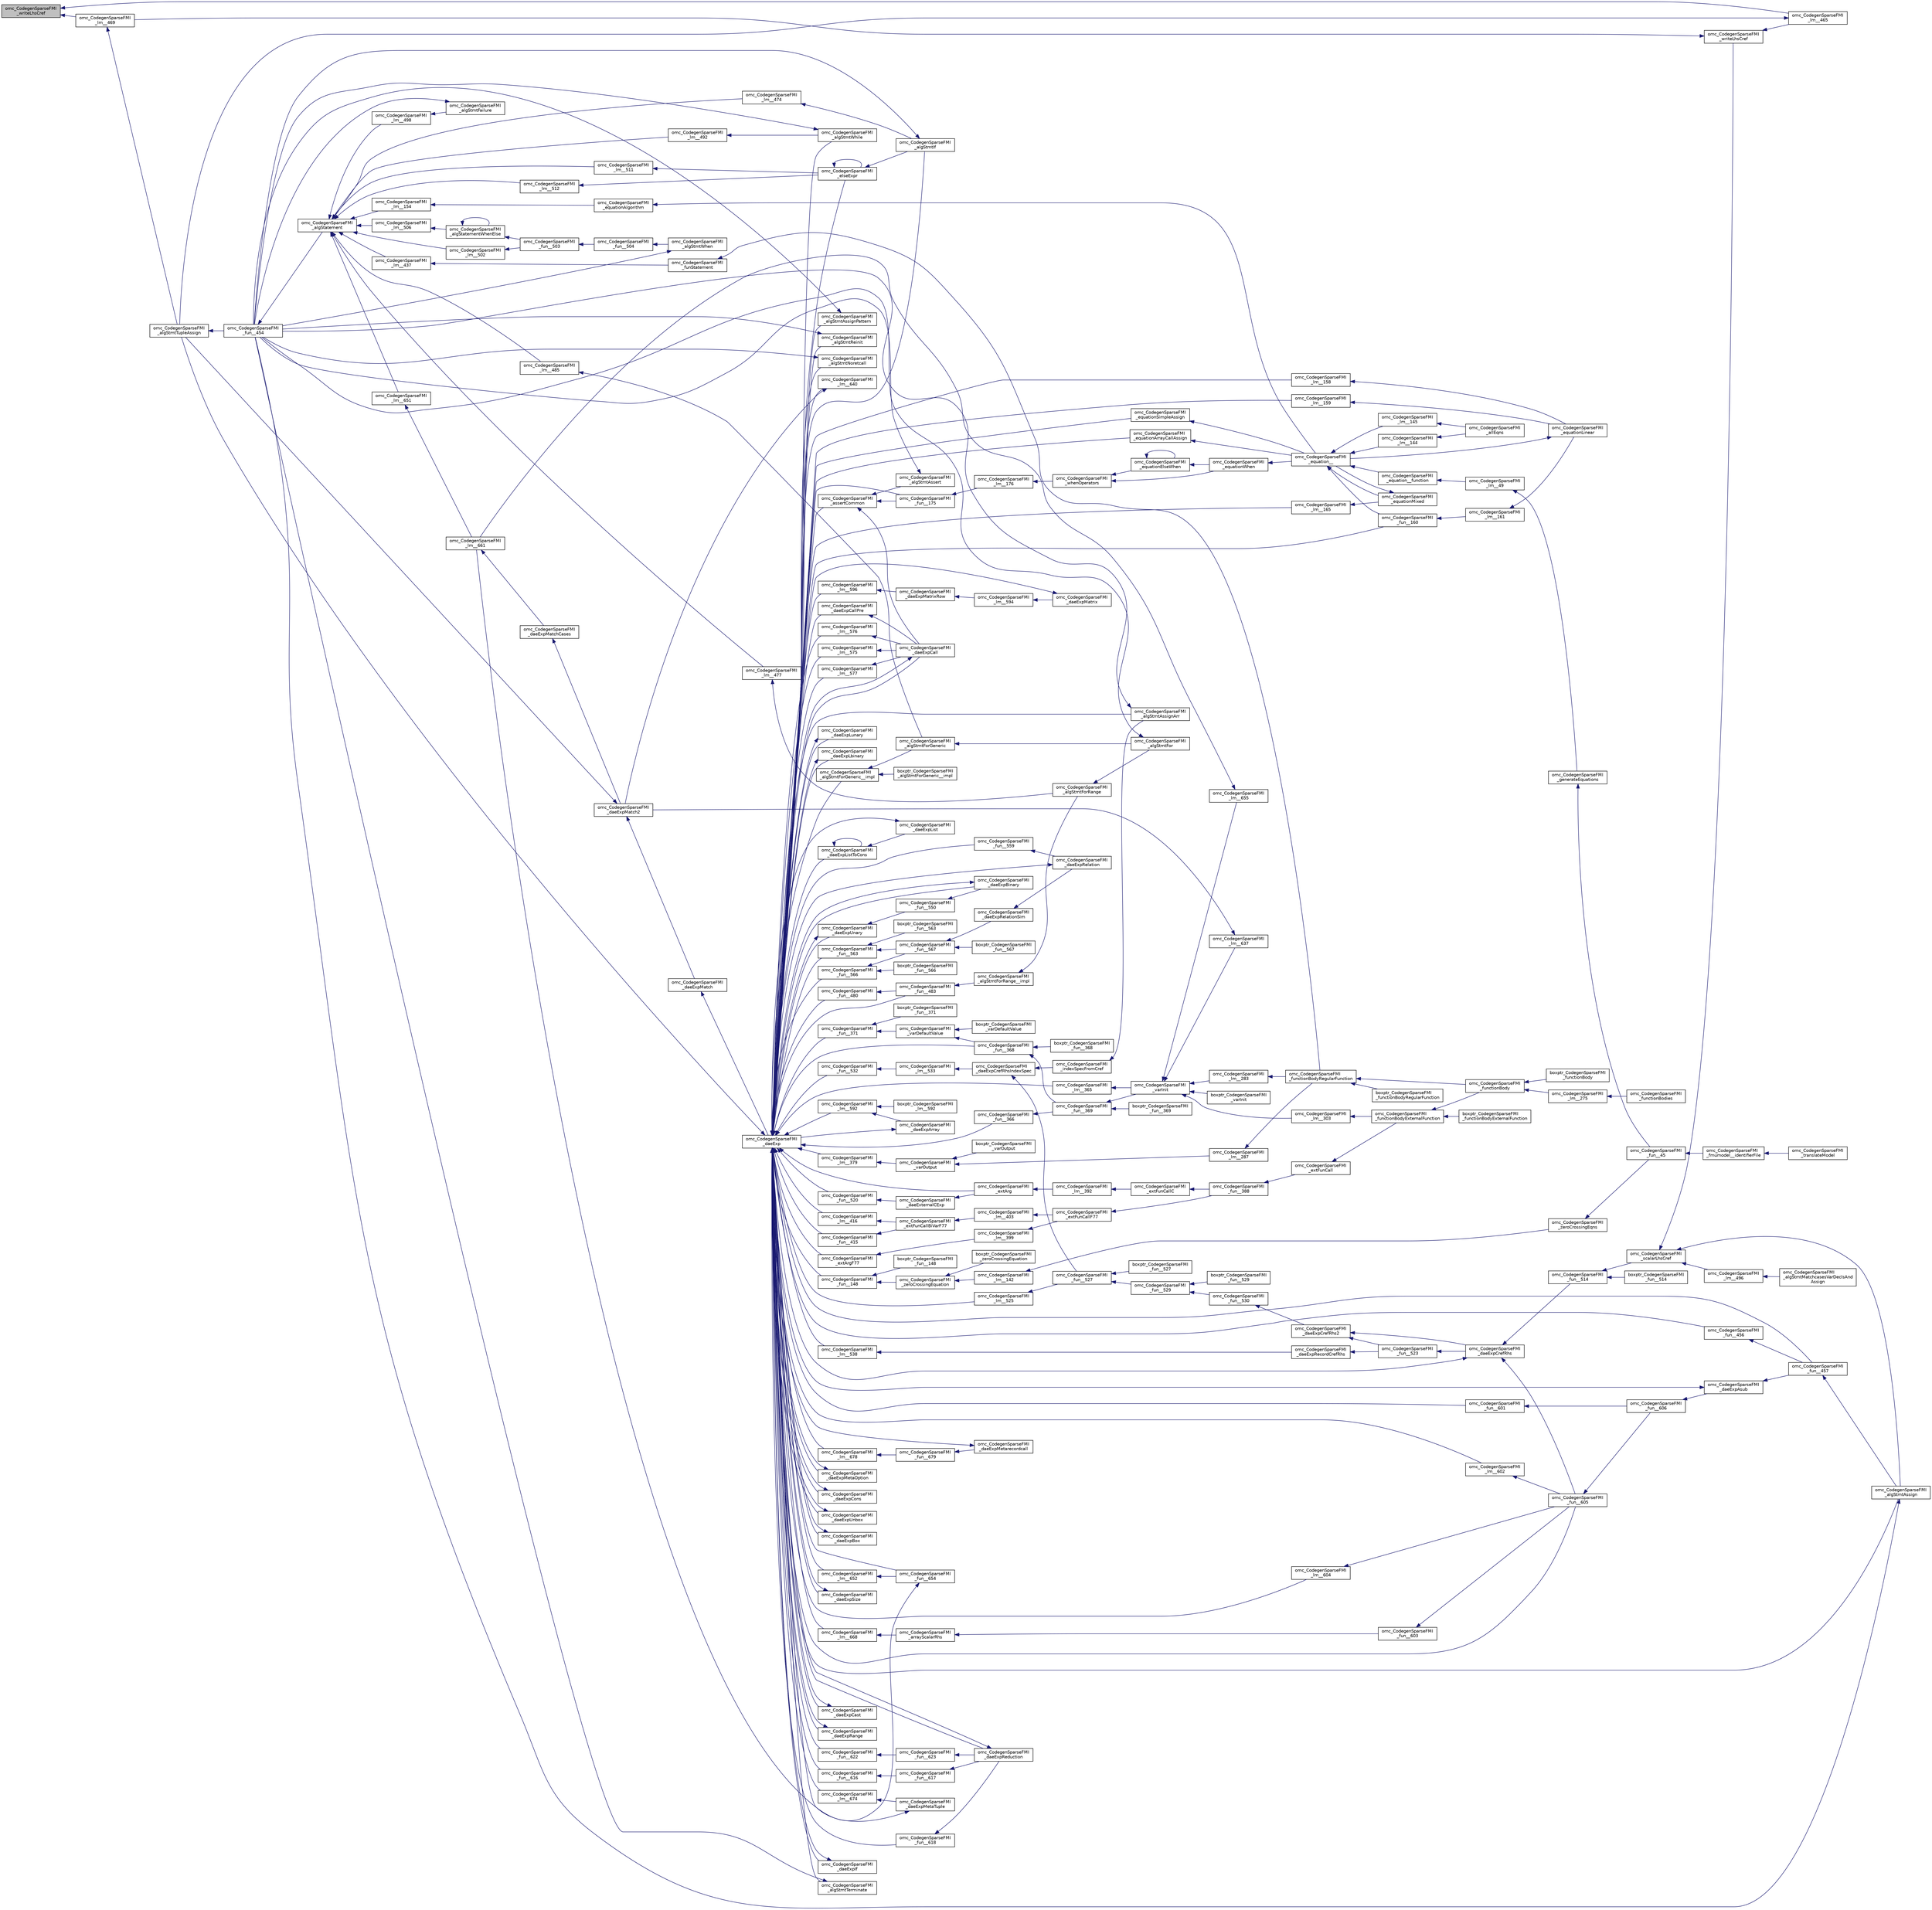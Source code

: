 digraph "omc_CodegenSparseFMI_writeLhsCref"
{
  edge [fontname="Helvetica",fontsize="10",labelfontname="Helvetica",labelfontsize="10"];
  node [fontname="Helvetica",fontsize="10",shape=record];
  rankdir="LR";
  Node238691 [label="omc_CodegenSparseFMI\l_writeLhsCref",height=0.2,width=0.4,color="black", fillcolor="grey75", style="filled", fontcolor="black"];
  Node238691 -> Node238692 [dir="back",color="midnightblue",fontsize="10",style="solid",fontname="Helvetica"];
  Node238692 [label="omc_CodegenSparseFMI\l_lm__469",height=0.2,width=0.4,color="black", fillcolor="white", style="filled",URL="$d1/d2e/_codegen_sparse_f_m_i_8c.html#a0c14dc1f5547c7248502eb02fb4fbdfb"];
  Node238692 -> Node238693 [dir="back",color="midnightblue",fontsize="10",style="solid",fontname="Helvetica"];
  Node238693 [label="omc_CodegenSparseFMI\l_algStmtTupleAssign",height=0.2,width=0.4,color="black", fillcolor="white", style="filled",URL="$da/d88/_codegen_sparse_f_m_i_8h.html#a97aeb17841cb7160e7635ac180b44c9c"];
  Node238693 -> Node238694 [dir="back",color="midnightblue",fontsize="10",style="solid",fontname="Helvetica"];
  Node238694 [label="omc_CodegenSparseFMI\l_fun__454",height=0.2,width=0.4,color="black", fillcolor="white", style="filled",URL="$d1/d2e/_codegen_sparse_f_m_i_8c.html#a38506d8a286cdb1703e9653cec496244"];
  Node238694 -> Node238695 [dir="back",color="midnightblue",fontsize="10",style="solid",fontname="Helvetica"];
  Node238695 [label="omc_CodegenSparseFMI\l_algStatement",height=0.2,width=0.4,color="black", fillcolor="white", style="filled",URL="$da/d88/_codegen_sparse_f_m_i_8h.html#a5d1fbf810cfb458410c3f606dd4518d6"];
  Node238695 -> Node238696 [dir="back",color="midnightblue",fontsize="10",style="solid",fontname="Helvetica"];
  Node238696 [label="omc_CodegenSparseFMI\l_lm__651",height=0.2,width=0.4,color="black", fillcolor="white", style="filled",URL="$d1/d2e/_codegen_sparse_f_m_i_8c.html#a4601ee3bb7611f920e2f9c96c21fce8e"];
  Node238696 -> Node238697 [dir="back",color="midnightblue",fontsize="10",style="solid",fontname="Helvetica"];
  Node238697 [label="omc_CodegenSparseFMI\l_lm__661",height=0.2,width=0.4,color="black", fillcolor="white", style="filled",URL="$d1/d2e/_codegen_sparse_f_m_i_8c.html#af15d08c53a5b48667e16622e16e97ec5"];
  Node238697 -> Node238698 [dir="back",color="midnightblue",fontsize="10",style="solid",fontname="Helvetica"];
  Node238698 [label="omc_CodegenSparseFMI\l_daeExpMatchCases",height=0.2,width=0.4,color="black", fillcolor="white", style="filled",URL="$da/d88/_codegen_sparse_f_m_i_8h.html#a67c72be0aaa49a7a85509e1c5ab98b41"];
  Node238698 -> Node238699 [dir="back",color="midnightblue",fontsize="10",style="solid",fontname="Helvetica"];
  Node238699 [label="omc_CodegenSparseFMI\l_daeExpMatch2",height=0.2,width=0.4,color="black", fillcolor="white", style="filled",URL="$da/d88/_codegen_sparse_f_m_i_8h.html#a3d2d85eda4fc6adaf9f0a30a7a870128"];
  Node238699 -> Node238700 [dir="back",color="midnightblue",fontsize="10",style="solid",fontname="Helvetica"];
  Node238700 [label="omc_CodegenSparseFMI\l_daeExpMatch",height=0.2,width=0.4,color="black", fillcolor="white", style="filled",URL="$da/d88/_codegen_sparse_f_m_i_8h.html#a59ba01dc770311168227b0e3a87b1e1d"];
  Node238700 -> Node238701 [dir="back",color="midnightblue",fontsize="10",style="solid",fontname="Helvetica"];
  Node238701 [label="omc_CodegenSparseFMI\l_daeExp",height=0.2,width=0.4,color="black", fillcolor="white", style="filled",URL="$da/d88/_codegen_sparse_f_m_i_8h.html#ab26972f772620810838d527d8554f2ac"];
  Node238701 -> Node238702 [dir="back",color="midnightblue",fontsize="10",style="solid",fontname="Helvetica"];
  Node238702 [label="omc_CodegenSparseFMI\l_assertCommon",height=0.2,width=0.4,color="black", fillcolor="white", style="filled",URL="$da/d88/_codegen_sparse_f_m_i_8h.html#affff73cc747add47129bcbacc2d38f9a"];
  Node238702 -> Node238703 [dir="back",color="midnightblue",fontsize="10",style="solid",fontname="Helvetica"];
  Node238703 [label="omc_CodegenSparseFMI\l_daeExpCall",height=0.2,width=0.4,color="black", fillcolor="white", style="filled",URL="$da/d88/_codegen_sparse_f_m_i_8h.html#a48a7b37bcd95aafb972b82321fa96aac"];
  Node238703 -> Node238701 [dir="back",color="midnightblue",fontsize="10",style="solid",fontname="Helvetica"];
  Node238702 -> Node238704 [dir="back",color="midnightblue",fontsize="10",style="solid",fontname="Helvetica"];
  Node238704 [label="omc_CodegenSparseFMI\l_algStmtAssert",height=0.2,width=0.4,color="black", fillcolor="white", style="filled",URL="$da/d88/_codegen_sparse_f_m_i_8h.html#a6b429ec5152996a5f9279a3ddf6844b0"];
  Node238704 -> Node238694 [dir="back",color="midnightblue",fontsize="10",style="solid",fontname="Helvetica"];
  Node238702 -> Node238705 [dir="back",color="midnightblue",fontsize="10",style="solid",fontname="Helvetica"];
  Node238705 [label="omc_CodegenSparseFMI\l_fun__175",height=0.2,width=0.4,color="black", fillcolor="white", style="filled",URL="$d1/d2e/_codegen_sparse_f_m_i_8c.html#ae71d3dbce84027f4da25d630128e9f06"];
  Node238705 -> Node238706 [dir="back",color="midnightblue",fontsize="10",style="solid",fontname="Helvetica"];
  Node238706 [label="omc_CodegenSparseFMI\l_lm__176",height=0.2,width=0.4,color="black", fillcolor="white", style="filled",URL="$d1/d2e/_codegen_sparse_f_m_i_8c.html#a3aab67e796da3718ac21ae4e0b10522b"];
  Node238706 -> Node238707 [dir="back",color="midnightblue",fontsize="10",style="solid",fontname="Helvetica"];
  Node238707 [label="omc_CodegenSparseFMI\l_whenOperators",height=0.2,width=0.4,color="black", fillcolor="white", style="filled",URL="$da/d88/_codegen_sparse_f_m_i_8h.html#aaa56a6cbe937c9e43604fbefcddc43d4"];
  Node238707 -> Node238708 [dir="back",color="midnightblue",fontsize="10",style="solid",fontname="Helvetica"];
  Node238708 [label="omc_CodegenSparseFMI\l_equationElseWhen",height=0.2,width=0.4,color="black", fillcolor="white", style="filled",URL="$da/d88/_codegen_sparse_f_m_i_8h.html#a9252f94be6a8d4db5d542a2a30867d21"];
  Node238708 -> Node238708 [dir="back",color="midnightblue",fontsize="10",style="solid",fontname="Helvetica"];
  Node238708 -> Node238709 [dir="back",color="midnightblue",fontsize="10",style="solid",fontname="Helvetica"];
  Node238709 [label="omc_CodegenSparseFMI\l_equationWhen",height=0.2,width=0.4,color="black", fillcolor="white", style="filled",URL="$da/d88/_codegen_sparse_f_m_i_8h.html#a182b50d619540de019adbeb9053f85d2"];
  Node238709 -> Node238710 [dir="back",color="midnightblue",fontsize="10",style="solid",fontname="Helvetica"];
  Node238710 [label="omc_CodegenSparseFMI\l_equation__",height=0.2,width=0.4,color="black", fillcolor="white", style="filled",URL="$da/d88/_codegen_sparse_f_m_i_8h.html#a99f4c0cb745d02faf3615bcda104a18a"];
  Node238710 -> Node238711 [dir="back",color="midnightblue",fontsize="10",style="solid",fontname="Helvetica"];
  Node238711 [label="omc_CodegenSparseFMI\l_equationMixed",height=0.2,width=0.4,color="black", fillcolor="white", style="filled",URL="$da/d88/_codegen_sparse_f_m_i_8h.html#ac29f9768bd0d77a3e1e85ee8d33113f2"];
  Node238711 -> Node238710 [dir="back",color="midnightblue",fontsize="10",style="solid",fontname="Helvetica"];
  Node238710 -> Node238712 [dir="back",color="midnightblue",fontsize="10",style="solid",fontname="Helvetica"];
  Node238712 [label="omc_CodegenSparseFMI\l_fun__160",height=0.2,width=0.4,color="black", fillcolor="white", style="filled",URL="$d1/d2e/_codegen_sparse_f_m_i_8c.html#ae706b7e1daac9ecce083bb0f153c4537"];
  Node238712 -> Node238713 [dir="back",color="midnightblue",fontsize="10",style="solid",fontname="Helvetica"];
  Node238713 [label="omc_CodegenSparseFMI\l_lm__161",height=0.2,width=0.4,color="black", fillcolor="white", style="filled",URL="$d1/d2e/_codegen_sparse_f_m_i_8c.html#afef10b15667b5fa348e2e5474100a059"];
  Node238713 -> Node238714 [dir="back",color="midnightblue",fontsize="10",style="solid",fontname="Helvetica"];
  Node238714 [label="omc_CodegenSparseFMI\l_equationLinear",height=0.2,width=0.4,color="black", fillcolor="white", style="filled",URL="$da/d88/_codegen_sparse_f_m_i_8h.html#ae8ae758cee8e51f80c69f273ea2dead4"];
  Node238714 -> Node238710 [dir="back",color="midnightblue",fontsize="10",style="solid",fontname="Helvetica"];
  Node238710 -> Node238715 [dir="back",color="midnightblue",fontsize="10",style="solid",fontname="Helvetica"];
  Node238715 [label="omc_CodegenSparseFMI\l_lm__145",height=0.2,width=0.4,color="black", fillcolor="white", style="filled",URL="$d1/d2e/_codegen_sparse_f_m_i_8c.html#a482b9fe4a2cf1170ba37c04cbeeba56b"];
  Node238715 -> Node238716 [dir="back",color="midnightblue",fontsize="10",style="solid",fontname="Helvetica"];
  Node238716 [label="omc_CodegenSparseFMI\l_allEqns",height=0.2,width=0.4,color="black", fillcolor="white", style="filled",URL="$da/d88/_codegen_sparse_f_m_i_8h.html#a94fa0652e8d98e8869394cc988af391b"];
  Node238710 -> Node238717 [dir="back",color="midnightblue",fontsize="10",style="solid",fontname="Helvetica"];
  Node238717 [label="omc_CodegenSparseFMI\l_lm__144",height=0.2,width=0.4,color="black", fillcolor="white", style="filled",URL="$d1/d2e/_codegen_sparse_f_m_i_8c.html#a53bc84287c3730b73c523380ca378dcf"];
  Node238717 -> Node238716 [dir="back",color="midnightblue",fontsize="10",style="solid",fontname="Helvetica"];
  Node238710 -> Node238718 [dir="back",color="midnightblue",fontsize="10",style="solid",fontname="Helvetica"];
  Node238718 [label="omc_CodegenSparseFMI\l_equation__function",height=0.2,width=0.4,color="black", fillcolor="white", style="filled",URL="$da/d88/_codegen_sparse_f_m_i_8h.html#a3b6d78478d2920ade27380933feef664"];
  Node238718 -> Node238719 [dir="back",color="midnightblue",fontsize="10",style="solid",fontname="Helvetica"];
  Node238719 [label="omc_CodegenSparseFMI\l_lm__49",height=0.2,width=0.4,color="black", fillcolor="white", style="filled",URL="$d1/d2e/_codegen_sparse_f_m_i_8c.html#afd950130e5951ce5d9b078504b8e5445"];
  Node238719 -> Node238720 [dir="back",color="midnightblue",fontsize="10",style="solid",fontname="Helvetica"];
  Node238720 [label="omc_CodegenSparseFMI\l_generateEquations",height=0.2,width=0.4,color="black", fillcolor="white", style="filled",URL="$da/d88/_codegen_sparse_f_m_i_8h.html#a944e50c37aa93fa6e9c540a7d9a7f671"];
  Node238720 -> Node238721 [dir="back",color="midnightblue",fontsize="10",style="solid",fontname="Helvetica"];
  Node238721 [label="omc_CodegenSparseFMI\l_fun__45",height=0.2,width=0.4,color="black", fillcolor="white", style="filled",URL="$d1/d2e/_codegen_sparse_f_m_i_8c.html#a33c397eee4567dbaf5269d88f9ea50f2"];
  Node238721 -> Node238722 [dir="back",color="midnightblue",fontsize="10",style="solid",fontname="Helvetica"];
  Node238722 [label="omc_CodegenSparseFMI\l_fmumodel__identifierFile",height=0.2,width=0.4,color="black", fillcolor="white", style="filled",URL="$da/d88/_codegen_sparse_f_m_i_8h.html#a0d704247081fbb1f268bdd5ae5d7f3f3"];
  Node238722 -> Node238723 [dir="back",color="midnightblue",fontsize="10",style="solid",fontname="Helvetica"];
  Node238723 [label="omc_CodegenSparseFMI\l_translateModel",height=0.2,width=0.4,color="black", fillcolor="white", style="filled",URL="$da/d88/_codegen_sparse_f_m_i_8h.html#a6e115544fcae7968ab9fa00a0ea17b1d"];
  Node238707 -> Node238709 [dir="back",color="midnightblue",fontsize="10",style="solid",fontname="Helvetica"];
  Node238701 -> Node238724 [dir="back",color="midnightblue",fontsize="10",style="solid",fontname="Helvetica"];
  Node238724 [label="omc_CodegenSparseFMI\l_algStmtAssignPattern",height=0.2,width=0.4,color="black", fillcolor="white", style="filled",URL="$da/d88/_codegen_sparse_f_m_i_8h.html#aa769cf6a279946c8484ba60efafa1bc7"];
  Node238724 -> Node238694 [dir="back",color="midnightblue",fontsize="10",style="solid",fontname="Helvetica"];
  Node238701 -> Node238725 [dir="back",color="midnightblue",fontsize="10",style="solid",fontname="Helvetica"];
  Node238725 [label="omc_CodegenSparseFMI\l_lm__678",height=0.2,width=0.4,color="black", fillcolor="white", style="filled",URL="$d1/d2e/_codegen_sparse_f_m_i_8c.html#a128c47290974b3ffbcea043e82979943"];
  Node238725 -> Node238726 [dir="back",color="midnightblue",fontsize="10",style="solid",fontname="Helvetica"];
  Node238726 [label="omc_CodegenSparseFMI\l_fun__679",height=0.2,width=0.4,color="black", fillcolor="white", style="filled",URL="$d1/d2e/_codegen_sparse_f_m_i_8c.html#a2365ba198f39b872daa06cc5d23c6252"];
  Node238726 -> Node238727 [dir="back",color="midnightblue",fontsize="10",style="solid",fontname="Helvetica"];
  Node238727 [label="omc_CodegenSparseFMI\l_daeExpMetarecordcall",height=0.2,width=0.4,color="black", fillcolor="white", style="filled",URL="$da/d88/_codegen_sparse_f_m_i_8h.html#af4d3cdaeb7380d8a65146e12030c5c0e"];
  Node238727 -> Node238701 [dir="back",color="midnightblue",fontsize="10",style="solid",fontname="Helvetica"];
  Node238701 -> Node238728 [dir="back",color="midnightblue",fontsize="10",style="solid",fontname="Helvetica"];
  Node238728 [label="omc_CodegenSparseFMI\l_daeExpMetaOption",height=0.2,width=0.4,color="black", fillcolor="white", style="filled",URL="$da/d88/_codegen_sparse_f_m_i_8h.html#ae536b39241762561555271004c37440e"];
  Node238728 -> Node238701 [dir="back",color="midnightblue",fontsize="10",style="solid",fontname="Helvetica"];
  Node238701 -> Node238729 [dir="back",color="midnightblue",fontsize="10",style="solid",fontname="Helvetica"];
  Node238729 [label="omc_CodegenSparseFMI\l_lm__674",height=0.2,width=0.4,color="black", fillcolor="white", style="filled",URL="$d1/d2e/_codegen_sparse_f_m_i_8c.html#ad52f1b672015908228e495a9b9ff40ca"];
  Node238729 -> Node238730 [dir="back",color="midnightblue",fontsize="10",style="solid",fontname="Helvetica"];
  Node238730 [label="omc_CodegenSparseFMI\l_daeExpMetaTuple",height=0.2,width=0.4,color="black", fillcolor="white", style="filled",URL="$da/d88/_codegen_sparse_f_m_i_8h.html#a37dab4d4c7bc7fd838505c060a8b9049"];
  Node238730 -> Node238701 [dir="back",color="midnightblue",fontsize="10",style="solid",fontname="Helvetica"];
  Node238701 -> Node238731 [dir="back",color="midnightblue",fontsize="10",style="solid",fontname="Helvetica"];
  Node238731 [label="omc_CodegenSparseFMI\l_daeExpCons",height=0.2,width=0.4,color="black", fillcolor="white", style="filled",URL="$da/d88/_codegen_sparse_f_m_i_8h.html#ab881b9f7dbddb69fe91bb74c9c5c54c1"];
  Node238731 -> Node238701 [dir="back",color="midnightblue",fontsize="10",style="solid",fontname="Helvetica"];
  Node238701 -> Node238732 [dir="back",color="midnightblue",fontsize="10",style="solid",fontname="Helvetica"];
  Node238732 [label="omc_CodegenSparseFMI\l_daeExpListToCons",height=0.2,width=0.4,color="black", fillcolor="white", style="filled",URL="$da/d88/_codegen_sparse_f_m_i_8h.html#a1d1ae6cb82e69292e58b8c65e002ea55"];
  Node238732 -> Node238732 [dir="back",color="midnightblue",fontsize="10",style="solid",fontname="Helvetica"];
  Node238732 -> Node238733 [dir="back",color="midnightblue",fontsize="10",style="solid",fontname="Helvetica"];
  Node238733 [label="omc_CodegenSparseFMI\l_daeExpList",height=0.2,width=0.4,color="black", fillcolor="white", style="filled",URL="$da/d88/_codegen_sparse_f_m_i_8h.html#a2f666b582c610d5c8b23988ecba9664b"];
  Node238733 -> Node238701 [dir="back",color="midnightblue",fontsize="10",style="solid",fontname="Helvetica"];
  Node238701 -> Node238734 [dir="back",color="midnightblue",fontsize="10",style="solid",fontname="Helvetica"];
  Node238734 [label="omc_CodegenSparseFMI\l_lm__668",height=0.2,width=0.4,color="black", fillcolor="white", style="filled",URL="$d1/d2e/_codegen_sparse_f_m_i_8c.html#a76351725b41da0af498aadf54b92c275"];
  Node238734 -> Node238735 [dir="back",color="midnightblue",fontsize="10",style="solid",fontname="Helvetica"];
  Node238735 [label="omc_CodegenSparseFMI\l_arrayScalarRhs",height=0.2,width=0.4,color="black", fillcolor="white", style="filled",URL="$da/d88/_codegen_sparse_f_m_i_8h.html#ab4de96fd8fb5647ef325ca122a4753f3"];
  Node238735 -> Node238736 [dir="back",color="midnightblue",fontsize="10",style="solid",fontname="Helvetica"];
  Node238736 [label="omc_CodegenSparseFMI\l_fun__603",height=0.2,width=0.4,color="black", fillcolor="white", style="filled",URL="$d1/d2e/_codegen_sparse_f_m_i_8c.html#adbd2857da6df0e479b3bd77c5b7a8f7d"];
  Node238736 -> Node238737 [dir="back",color="midnightblue",fontsize="10",style="solid",fontname="Helvetica"];
  Node238737 [label="omc_CodegenSparseFMI\l_fun__605",height=0.2,width=0.4,color="black", fillcolor="white", style="filled",URL="$d1/d2e/_codegen_sparse_f_m_i_8c.html#a9bd0f333ed74be93d8bd6468cde56736"];
  Node238737 -> Node238738 [dir="back",color="midnightblue",fontsize="10",style="solid",fontname="Helvetica"];
  Node238738 [label="omc_CodegenSparseFMI\l_fun__606",height=0.2,width=0.4,color="black", fillcolor="white", style="filled",URL="$d1/d2e/_codegen_sparse_f_m_i_8c.html#a57e7ee8cc6cf0e5de142a92a92caf6d0"];
  Node238738 -> Node238739 [dir="back",color="midnightblue",fontsize="10",style="solid",fontname="Helvetica"];
  Node238739 [label="omc_CodegenSparseFMI\l_daeExpAsub",height=0.2,width=0.4,color="black", fillcolor="white", style="filled",URL="$da/d88/_codegen_sparse_f_m_i_8h.html#ab042430b0f630bd548c9122206a41a76"];
  Node238739 -> Node238701 [dir="back",color="midnightblue",fontsize="10",style="solid",fontname="Helvetica"];
  Node238739 -> Node238740 [dir="back",color="midnightblue",fontsize="10",style="solid",fontname="Helvetica"];
  Node238740 [label="omc_CodegenSparseFMI\l_fun__457",height=0.2,width=0.4,color="black", fillcolor="white", style="filled",URL="$d1/d2e/_codegen_sparse_f_m_i_8c.html#a9a66843f2c8f85ed8a0e89829eadf41b"];
  Node238740 -> Node238741 [dir="back",color="midnightblue",fontsize="10",style="solid",fontname="Helvetica"];
  Node238741 [label="omc_CodegenSparseFMI\l_algStmtAssign",height=0.2,width=0.4,color="black", fillcolor="white", style="filled",URL="$da/d88/_codegen_sparse_f_m_i_8h.html#a1c3cbb22c2453d6b93e5a19e87126639"];
  Node238741 -> Node238694 [dir="back",color="midnightblue",fontsize="10",style="solid",fontname="Helvetica"];
  Node238701 -> Node238742 [dir="back",color="midnightblue",fontsize="10",style="solid",fontname="Helvetica"];
  Node238742 [label="omc_CodegenSparseFMI\l_daeExpUnbox",height=0.2,width=0.4,color="black", fillcolor="white", style="filled",URL="$da/d88/_codegen_sparse_f_m_i_8h.html#ad8a93ec5bfec6454d268e95a82bf96b8"];
  Node238742 -> Node238701 [dir="back",color="midnightblue",fontsize="10",style="solid",fontname="Helvetica"];
  Node238701 -> Node238743 [dir="back",color="midnightblue",fontsize="10",style="solid",fontname="Helvetica"];
  Node238743 [label="omc_CodegenSparseFMI\l_daeExpBox",height=0.2,width=0.4,color="black", fillcolor="white", style="filled",URL="$da/d88/_codegen_sparse_f_m_i_8h.html#a39dc1615a535b01d20db9b87fc607d3c"];
  Node238743 -> Node238701 [dir="back",color="midnightblue",fontsize="10",style="solid",fontname="Helvetica"];
  Node238701 -> Node238744 [dir="back",color="midnightblue",fontsize="10",style="solid",fontname="Helvetica"];
  Node238744 [label="omc_CodegenSparseFMI\l_fun__654",height=0.2,width=0.4,color="black", fillcolor="white", style="filled",URL="$d1/d2e/_codegen_sparse_f_m_i_8c.html#a779418d021f2bf6e5e05257271d6512f"];
  Node238744 -> Node238697 [dir="back",color="midnightblue",fontsize="10",style="solid",fontname="Helvetica"];
  Node238701 -> Node238745 [dir="back",color="midnightblue",fontsize="10",style="solid",fontname="Helvetica"];
  Node238745 [label="omc_CodegenSparseFMI\l_lm__652",height=0.2,width=0.4,color="black", fillcolor="white", style="filled",URL="$d1/d2e/_codegen_sparse_f_m_i_8c.html#afb77daba20dc13d99f8916228d277ad2"];
  Node238745 -> Node238744 [dir="back",color="midnightblue",fontsize="10",style="solid",fontname="Helvetica"];
  Node238701 -> Node238746 [dir="back",color="midnightblue",fontsize="10",style="solid",fontname="Helvetica"];
  Node238746 [label="omc_CodegenSparseFMI\l_lm__640",height=0.2,width=0.4,color="black", fillcolor="white", style="filled",URL="$d1/d2e/_codegen_sparse_f_m_i_8c.html#ab7ae5141c274871c57b0fb912e7ddaf7"];
  Node238746 -> Node238699 [dir="back",color="midnightblue",fontsize="10",style="solid",fontname="Helvetica"];
  Node238701 -> Node238747 [dir="back",color="midnightblue",fontsize="10",style="solid",fontname="Helvetica"];
  Node238747 [label="omc_CodegenSparseFMI\l_daeExpReduction",height=0.2,width=0.4,color="black", fillcolor="white", style="filled",URL="$da/d88/_codegen_sparse_f_m_i_8h.html#a215e1cfa638090eb2c87b8d31be99cf0"];
  Node238747 -> Node238701 [dir="back",color="midnightblue",fontsize="10",style="solid",fontname="Helvetica"];
  Node238701 -> Node238748 [dir="back",color="midnightblue",fontsize="10",style="solid",fontname="Helvetica"];
  Node238748 [label="omc_CodegenSparseFMI\l_fun__622",height=0.2,width=0.4,color="black", fillcolor="white", style="filled",URL="$d1/d2e/_codegen_sparse_f_m_i_8c.html#ae5c95b0ba06e68ed18a5d60da4cda046"];
  Node238748 -> Node238749 [dir="back",color="midnightblue",fontsize="10",style="solid",fontname="Helvetica"];
  Node238749 [label="omc_CodegenSparseFMI\l_fun__623",height=0.2,width=0.4,color="black", fillcolor="white", style="filled",URL="$d1/d2e/_codegen_sparse_f_m_i_8c.html#ad252a6b0c4628a8f587fbfdf6b702226"];
  Node238749 -> Node238747 [dir="back",color="midnightblue",fontsize="10",style="solid",fontname="Helvetica"];
  Node238701 -> Node238750 [dir="back",color="midnightblue",fontsize="10",style="solid",fontname="Helvetica"];
  Node238750 [label="omc_CodegenSparseFMI\l_fun__618",height=0.2,width=0.4,color="black", fillcolor="white", style="filled",URL="$d1/d2e/_codegen_sparse_f_m_i_8c.html#a6b9efcf5bb1e83e9d6d64821e5b15530"];
  Node238750 -> Node238747 [dir="back",color="midnightblue",fontsize="10",style="solid",fontname="Helvetica"];
  Node238701 -> Node238751 [dir="back",color="midnightblue",fontsize="10",style="solid",fontname="Helvetica"];
  Node238751 [label="omc_CodegenSparseFMI\l_fun__616",height=0.2,width=0.4,color="black", fillcolor="white", style="filled",URL="$d1/d2e/_codegen_sparse_f_m_i_8c.html#a635859e8c511453505953fab612853b3"];
  Node238751 -> Node238752 [dir="back",color="midnightblue",fontsize="10",style="solid",fontname="Helvetica"];
  Node238752 [label="omc_CodegenSparseFMI\l_fun__617",height=0.2,width=0.4,color="black", fillcolor="white", style="filled",URL="$d1/d2e/_codegen_sparse_f_m_i_8c.html#aa08069808fe588458678d9549eb3b245"];
  Node238752 -> Node238747 [dir="back",color="midnightblue",fontsize="10",style="solid",fontname="Helvetica"];
  Node238701 -> Node238753 [dir="back",color="midnightblue",fontsize="10",style="solid",fontname="Helvetica"];
  Node238753 [label="omc_CodegenSparseFMI\l_daeExpSize",height=0.2,width=0.4,color="black", fillcolor="white", style="filled",URL="$da/d88/_codegen_sparse_f_m_i_8h.html#a65806134dc2b86c56ad13bd542641799"];
  Node238753 -> Node238701 [dir="back",color="midnightblue",fontsize="10",style="solid",fontname="Helvetica"];
  Node238701 -> Node238754 [dir="back",color="midnightblue",fontsize="10",style="solid",fontname="Helvetica"];
  Node238754 [label="omc_CodegenSparseFMI\l_daeExpCallPre",height=0.2,width=0.4,color="black", fillcolor="white", style="filled",URL="$da/d88/_codegen_sparse_f_m_i_8h.html#a14fa316eb180ca150badd71a2b426953"];
  Node238754 -> Node238703 [dir="back",color="midnightblue",fontsize="10",style="solid",fontname="Helvetica"];
  Node238701 -> Node238737 [dir="back",color="midnightblue",fontsize="10",style="solid",fontname="Helvetica"];
  Node238701 -> Node238755 [dir="back",color="midnightblue",fontsize="10",style="solid",fontname="Helvetica"];
  Node238755 [label="omc_CodegenSparseFMI\l_lm__604",height=0.2,width=0.4,color="black", fillcolor="white", style="filled",URL="$d1/d2e/_codegen_sparse_f_m_i_8c.html#a1ea19ba89eb6b92706330d280b4a28c4"];
  Node238755 -> Node238737 [dir="back",color="midnightblue",fontsize="10",style="solid",fontname="Helvetica"];
  Node238701 -> Node238756 [dir="back",color="midnightblue",fontsize="10",style="solid",fontname="Helvetica"];
  Node238756 [label="omc_CodegenSparseFMI\l_lm__602",height=0.2,width=0.4,color="black", fillcolor="white", style="filled",URL="$d1/d2e/_codegen_sparse_f_m_i_8c.html#a033ed9fe3cb36fea59e62007c6a4d090"];
  Node238756 -> Node238737 [dir="back",color="midnightblue",fontsize="10",style="solid",fontname="Helvetica"];
  Node238701 -> Node238757 [dir="back",color="midnightblue",fontsize="10",style="solid",fontname="Helvetica"];
  Node238757 [label="omc_CodegenSparseFMI\l_fun__601",height=0.2,width=0.4,color="black", fillcolor="white", style="filled",URL="$d1/d2e/_codegen_sparse_f_m_i_8c.html#a7e7064f5d085e776607bd7e91ba97557"];
  Node238757 -> Node238738 [dir="back",color="midnightblue",fontsize="10",style="solid",fontname="Helvetica"];
  Node238701 -> Node238758 [dir="back",color="midnightblue",fontsize="10",style="solid",fontname="Helvetica"];
  Node238758 [label="omc_CodegenSparseFMI\l_daeExpCast",height=0.2,width=0.4,color="black", fillcolor="white", style="filled",URL="$da/d88/_codegen_sparse_f_m_i_8h.html#a4925df985f63c7b864fc53ff465f925e"];
  Node238758 -> Node238701 [dir="back",color="midnightblue",fontsize="10",style="solid",fontname="Helvetica"];
  Node238701 -> Node238759 [dir="back",color="midnightblue",fontsize="10",style="solid",fontname="Helvetica"];
  Node238759 [label="omc_CodegenSparseFMI\l_daeExpRange",height=0.2,width=0.4,color="black", fillcolor="white", style="filled",URL="$da/d88/_codegen_sparse_f_m_i_8h.html#ab06fb091af14bb2ea0472c05fb26c075"];
  Node238759 -> Node238701 [dir="back",color="midnightblue",fontsize="10",style="solid",fontname="Helvetica"];
  Node238701 -> Node238760 [dir="back",color="midnightblue",fontsize="10",style="solid",fontname="Helvetica"];
  Node238760 [label="omc_CodegenSparseFMI\l_lm__596",height=0.2,width=0.4,color="black", fillcolor="white", style="filled",URL="$d1/d2e/_codegen_sparse_f_m_i_8c.html#a14d5df57654fa55b92d5aff9036ec0ab"];
  Node238760 -> Node238761 [dir="back",color="midnightblue",fontsize="10",style="solid",fontname="Helvetica"];
  Node238761 [label="omc_CodegenSparseFMI\l_daeExpMatrixRow",height=0.2,width=0.4,color="black", fillcolor="white", style="filled",URL="$da/d88/_codegen_sparse_f_m_i_8h.html#aaa8e0e4a311cbf73da7a14c47f4570ac"];
  Node238761 -> Node238762 [dir="back",color="midnightblue",fontsize="10",style="solid",fontname="Helvetica"];
  Node238762 [label="omc_CodegenSparseFMI\l_lm__594",height=0.2,width=0.4,color="black", fillcolor="white", style="filled",URL="$d1/d2e/_codegen_sparse_f_m_i_8c.html#a6851ce9fae595fa7b523b79ce247f9ea"];
  Node238762 -> Node238763 [dir="back",color="midnightblue",fontsize="10",style="solid",fontname="Helvetica"];
  Node238763 [label="omc_CodegenSparseFMI\l_daeExpMatrix",height=0.2,width=0.4,color="black", fillcolor="white", style="filled",URL="$da/d88/_codegen_sparse_f_m_i_8h.html#a6f74e3aeec53ec03a5f219a12576dca4"];
  Node238763 -> Node238701 [dir="back",color="midnightblue",fontsize="10",style="solid",fontname="Helvetica"];
  Node238701 -> Node238764 [dir="back",color="midnightblue",fontsize="10",style="solid",fontname="Helvetica"];
  Node238764 [label="omc_CodegenSparseFMI\l_lm__592",height=0.2,width=0.4,color="black", fillcolor="white", style="filled",URL="$d1/d2e/_codegen_sparse_f_m_i_8c.html#a2e9ed496758b97468e8f6941914f675c"];
  Node238764 -> Node238765 [dir="back",color="midnightblue",fontsize="10",style="solid",fontname="Helvetica"];
  Node238765 [label="omc_CodegenSparseFMI\l_daeExpArray",height=0.2,width=0.4,color="black", fillcolor="white", style="filled",URL="$da/d88/_codegen_sparse_f_m_i_8h.html#a88f664ab98fd5d6d05ad0e1958fa159f"];
  Node238765 -> Node238701 [dir="back",color="midnightblue",fontsize="10",style="solid",fontname="Helvetica"];
  Node238764 -> Node238766 [dir="back",color="midnightblue",fontsize="10",style="solid",fontname="Helvetica"];
  Node238766 [label="boxptr_CodegenSparseFMI\l_lm__592",height=0.2,width=0.4,color="black", fillcolor="white", style="filled",URL="$d1/d2e/_codegen_sparse_f_m_i_8c.html#a14367956a97e5e5449a9ee418310e77f"];
  Node238701 -> Node238703 [dir="back",color="midnightblue",fontsize="10",style="solid",fontname="Helvetica"];
  Node238701 -> Node238767 [dir="back",color="midnightblue",fontsize="10",style="solid",fontname="Helvetica"];
  Node238767 [label="omc_CodegenSparseFMI\l_lm__577",height=0.2,width=0.4,color="black", fillcolor="white", style="filled",URL="$d1/d2e/_codegen_sparse_f_m_i_8c.html#aa4835158f163790c1f9e865fa1b20423"];
  Node238767 -> Node238703 [dir="back",color="midnightblue",fontsize="10",style="solid",fontname="Helvetica"];
  Node238701 -> Node238768 [dir="back",color="midnightblue",fontsize="10",style="solid",fontname="Helvetica"];
  Node238768 [label="omc_CodegenSparseFMI\l_lm__576",height=0.2,width=0.4,color="black", fillcolor="white", style="filled",URL="$d1/d2e/_codegen_sparse_f_m_i_8c.html#a40ec6104238226b95ab6a66b9cfeebaf"];
  Node238768 -> Node238703 [dir="back",color="midnightblue",fontsize="10",style="solid",fontname="Helvetica"];
  Node238701 -> Node238769 [dir="back",color="midnightblue",fontsize="10",style="solid",fontname="Helvetica"];
  Node238769 [label="omc_CodegenSparseFMI\l_lm__575",height=0.2,width=0.4,color="black", fillcolor="white", style="filled",URL="$d1/d2e/_codegen_sparse_f_m_i_8c.html#a88ecf3a6232cff443bc5d54993d50fc8"];
  Node238769 -> Node238703 [dir="back",color="midnightblue",fontsize="10",style="solid",fontname="Helvetica"];
  Node238701 -> Node238770 [dir="back",color="midnightblue",fontsize="10",style="solid",fontname="Helvetica"];
  Node238770 [label="omc_CodegenSparseFMI\l_daeExpIf",height=0.2,width=0.4,color="black", fillcolor="white", style="filled",URL="$da/d88/_codegen_sparse_f_m_i_8h.html#adab7f987725ccb3a03744e1de01d4c79"];
  Node238770 -> Node238701 [dir="back",color="midnightblue",fontsize="10",style="solid",fontname="Helvetica"];
  Node238701 -> Node238771 [dir="back",color="midnightblue",fontsize="10",style="solid",fontname="Helvetica"];
  Node238771 [label="omc_CodegenSparseFMI\l_fun__566",height=0.2,width=0.4,color="black", fillcolor="white", style="filled",URL="$d1/d2e/_codegen_sparse_f_m_i_8c.html#ad34858a04dcb80cd422869b85ac7c18d"];
  Node238771 -> Node238772 [dir="back",color="midnightblue",fontsize="10",style="solid",fontname="Helvetica"];
  Node238772 [label="omc_CodegenSparseFMI\l_fun__567",height=0.2,width=0.4,color="black", fillcolor="white", style="filled",URL="$d1/d2e/_codegen_sparse_f_m_i_8c.html#aef7d2649f8ac06f68ee746f6547d3e38"];
  Node238772 -> Node238773 [dir="back",color="midnightblue",fontsize="10",style="solid",fontname="Helvetica"];
  Node238773 [label="omc_CodegenSparseFMI\l_daeExpRelationSim",height=0.2,width=0.4,color="black", fillcolor="white", style="filled",URL="$da/d88/_codegen_sparse_f_m_i_8h.html#af7a4eaffacd2294a72d4d75d8c1c750d"];
  Node238773 -> Node238774 [dir="back",color="midnightblue",fontsize="10",style="solid",fontname="Helvetica"];
  Node238774 [label="omc_CodegenSparseFMI\l_daeExpRelation",height=0.2,width=0.4,color="black", fillcolor="white", style="filled",URL="$da/d88/_codegen_sparse_f_m_i_8h.html#af5c266092524f9c43b3e5ed60bde1598"];
  Node238774 -> Node238701 [dir="back",color="midnightblue",fontsize="10",style="solid",fontname="Helvetica"];
  Node238772 -> Node238775 [dir="back",color="midnightblue",fontsize="10",style="solid",fontname="Helvetica"];
  Node238775 [label="boxptr_CodegenSparseFMI\l_fun__567",height=0.2,width=0.4,color="black", fillcolor="white", style="filled",URL="$d1/d2e/_codegen_sparse_f_m_i_8c.html#a4dc4b62519efd3816c40fd491aaa13b0"];
  Node238771 -> Node238776 [dir="back",color="midnightblue",fontsize="10",style="solid",fontname="Helvetica"];
  Node238776 [label="boxptr_CodegenSparseFMI\l_fun__566",height=0.2,width=0.4,color="black", fillcolor="white", style="filled",URL="$d1/d2e/_codegen_sparse_f_m_i_8c.html#a3c4a6d6041e14096e6ab87ed411992ba"];
  Node238701 -> Node238777 [dir="back",color="midnightblue",fontsize="10",style="solid",fontname="Helvetica"];
  Node238777 [label="omc_CodegenSparseFMI\l_fun__563",height=0.2,width=0.4,color="black", fillcolor="white", style="filled",URL="$d1/d2e/_codegen_sparse_f_m_i_8c.html#a299b039f830fdd036c59be5072bb62f8"];
  Node238777 -> Node238772 [dir="back",color="midnightblue",fontsize="10",style="solid",fontname="Helvetica"];
  Node238777 -> Node238778 [dir="back",color="midnightblue",fontsize="10",style="solid",fontname="Helvetica"];
  Node238778 [label="boxptr_CodegenSparseFMI\l_fun__563",height=0.2,width=0.4,color="black", fillcolor="white", style="filled",URL="$d1/d2e/_codegen_sparse_f_m_i_8c.html#ab0129ca19779d8146bf4ef226594e5d6"];
  Node238701 -> Node238779 [dir="back",color="midnightblue",fontsize="10",style="solid",fontname="Helvetica"];
  Node238779 [label="omc_CodegenSparseFMI\l_fun__559",height=0.2,width=0.4,color="black", fillcolor="white", style="filled",URL="$d1/d2e/_codegen_sparse_f_m_i_8c.html#a5dbc7fcb9ca1752d28d85113c0e18957"];
  Node238779 -> Node238774 [dir="back",color="midnightblue",fontsize="10",style="solid",fontname="Helvetica"];
  Node238701 -> Node238780 [dir="back",color="midnightblue",fontsize="10",style="solid",fontname="Helvetica"];
  Node238780 [label="omc_CodegenSparseFMI\l_daeExpLunary",height=0.2,width=0.4,color="black", fillcolor="white", style="filled",URL="$da/d88/_codegen_sparse_f_m_i_8h.html#a2aa1a5d377bfb468965ccc50a6f50cb6"];
  Node238780 -> Node238701 [dir="back",color="midnightblue",fontsize="10",style="solid",fontname="Helvetica"];
  Node238701 -> Node238781 [dir="back",color="midnightblue",fontsize="10",style="solid",fontname="Helvetica"];
  Node238781 [label="omc_CodegenSparseFMI\l_daeExpLbinary",height=0.2,width=0.4,color="black", fillcolor="white", style="filled",URL="$da/d88/_codegen_sparse_f_m_i_8h.html#a0f27518bcedaf68af58ebf86d3864875"];
  Node238781 -> Node238701 [dir="back",color="midnightblue",fontsize="10",style="solid",fontname="Helvetica"];
  Node238701 -> Node238782 [dir="back",color="midnightblue",fontsize="10",style="solid",fontname="Helvetica"];
  Node238782 [label="omc_CodegenSparseFMI\l_daeExpUnary",height=0.2,width=0.4,color="black", fillcolor="white", style="filled",URL="$da/d88/_codegen_sparse_f_m_i_8h.html#af745f9e4c3d9336e78492c5e0a87bfb5"];
  Node238782 -> Node238783 [dir="back",color="midnightblue",fontsize="10",style="solid",fontname="Helvetica"];
  Node238783 [label="omc_CodegenSparseFMI\l_fun__550",height=0.2,width=0.4,color="black", fillcolor="white", style="filled",URL="$d1/d2e/_codegen_sparse_f_m_i_8c.html#ac6799101bb1a54a3de54a89d7fbed728"];
  Node238783 -> Node238784 [dir="back",color="midnightblue",fontsize="10",style="solid",fontname="Helvetica"];
  Node238784 [label="omc_CodegenSparseFMI\l_daeExpBinary",height=0.2,width=0.4,color="black", fillcolor="white", style="filled",URL="$da/d88/_codegen_sparse_f_m_i_8h.html#a2cb9117735be254ba999294fd9036b86"];
  Node238784 -> Node238701 [dir="back",color="midnightblue",fontsize="10",style="solid",fontname="Helvetica"];
  Node238782 -> Node238701 [dir="back",color="midnightblue",fontsize="10",style="solid",fontname="Helvetica"];
  Node238701 -> Node238784 [dir="back",color="midnightblue",fontsize="10",style="solid",fontname="Helvetica"];
  Node238701 -> Node238785 [dir="back",color="midnightblue",fontsize="10",style="solid",fontname="Helvetica"];
  Node238785 [label="omc_CodegenSparseFMI\l_lm__538",height=0.2,width=0.4,color="black", fillcolor="white", style="filled",URL="$d1/d2e/_codegen_sparse_f_m_i_8c.html#a5132382ff9f8af0f9c81ef9fb33ce140"];
  Node238785 -> Node238786 [dir="back",color="midnightblue",fontsize="10",style="solid",fontname="Helvetica"];
  Node238786 [label="omc_CodegenSparseFMI\l_daeExpRecordCrefRhs",height=0.2,width=0.4,color="black", fillcolor="white", style="filled",URL="$da/d88/_codegen_sparse_f_m_i_8h.html#a7a5fa2c683abf9b112fce9bb14f4516e"];
  Node238786 -> Node238787 [dir="back",color="midnightblue",fontsize="10",style="solid",fontname="Helvetica"];
  Node238787 [label="omc_CodegenSparseFMI\l_fun__523",height=0.2,width=0.4,color="black", fillcolor="white", style="filled",URL="$d1/d2e/_codegen_sparse_f_m_i_8c.html#ac21903386a6c12cb7ddc073d1d74c9a8"];
  Node238787 -> Node238788 [dir="back",color="midnightblue",fontsize="10",style="solid",fontname="Helvetica"];
  Node238788 [label="omc_CodegenSparseFMI\l_daeExpCrefRhs",height=0.2,width=0.4,color="black", fillcolor="white", style="filled",URL="$da/d88/_codegen_sparse_f_m_i_8h.html#a1c8b7f7c630c2bb7f0ccdfe262bce698"];
  Node238788 -> Node238737 [dir="back",color="midnightblue",fontsize="10",style="solid",fontname="Helvetica"];
  Node238788 -> Node238701 [dir="back",color="midnightblue",fontsize="10",style="solid",fontname="Helvetica"];
  Node238788 -> Node238789 [dir="back",color="midnightblue",fontsize="10",style="solid",fontname="Helvetica"];
  Node238789 [label="omc_CodegenSparseFMI\l_fun__514",height=0.2,width=0.4,color="black", fillcolor="white", style="filled",URL="$d1/d2e/_codegen_sparse_f_m_i_8c.html#af1f83fb431ba8da3a8cb82596aab0b31"];
  Node238789 -> Node238790 [dir="back",color="midnightblue",fontsize="10",style="solid",fontname="Helvetica"];
  Node238790 [label="omc_CodegenSparseFMI\l_scalarLhsCref",height=0.2,width=0.4,color="black", fillcolor="white", style="filled",URL="$da/d88/_codegen_sparse_f_m_i_8h.html#a0b593ab7e65cb46c43c5b3a57185b272"];
  Node238790 -> Node238791 [dir="back",color="midnightblue",fontsize="10",style="solid",fontname="Helvetica"];
  Node238791 [label="omc_CodegenSparseFMI\l_lm__496",height=0.2,width=0.4,color="black", fillcolor="white", style="filled",URL="$d1/d2e/_codegen_sparse_f_m_i_8c.html#a5dfa326f35db040a16a3bb2accf3ab15"];
  Node238791 -> Node238792 [dir="back",color="midnightblue",fontsize="10",style="solid",fontname="Helvetica"];
  Node238792 [label="omc_CodegenSparseFMI\l_algStmtMatchcasesVarDeclsAnd\lAssign",height=0.2,width=0.4,color="black", fillcolor="white", style="filled",URL="$da/d88/_codegen_sparse_f_m_i_8h.html#a8eb59e3ce2ace0f512601a2876bf6415"];
  Node238790 -> Node238793 [dir="back",color="midnightblue",fontsize="10",style="solid",fontname="Helvetica"];
  Node238793 [label="omc_CodegenSparseFMI\l_writeLhsCref",height=0.2,width=0.4,color="black", fillcolor="white", style="filled",URL="$da/d88/_codegen_sparse_f_m_i_8h.html#a9b0bcacfd68630799e6ce1a15d94754a"];
  Node238793 -> Node238692 [dir="back",color="midnightblue",fontsize="10",style="solid",fontname="Helvetica"];
  Node238793 -> Node238794 [dir="back",color="midnightblue",fontsize="10",style="solid",fontname="Helvetica"];
  Node238794 [label="omc_CodegenSparseFMI\l_lm__465",height=0.2,width=0.4,color="black", fillcolor="white", style="filled",URL="$d1/d2e/_codegen_sparse_f_m_i_8c.html#a4351566289edb47715d64ce1b371d228"];
  Node238794 -> Node238693 [dir="back",color="midnightblue",fontsize="10",style="solid",fontname="Helvetica"];
  Node238790 -> Node238741 [dir="back",color="midnightblue",fontsize="10",style="solid",fontname="Helvetica"];
  Node238789 -> Node238795 [dir="back",color="midnightblue",fontsize="10",style="solid",fontname="Helvetica"];
  Node238795 [label="boxptr_CodegenSparseFMI\l_fun__514",height=0.2,width=0.4,color="black", fillcolor="white", style="filled",URL="$d1/d2e/_codegen_sparse_f_m_i_8c.html#afe70696be860ca8f60d0ee368d09b579"];
  Node238701 -> Node238796 [dir="back",color="midnightblue",fontsize="10",style="solid",fontname="Helvetica"];
  Node238796 [label="omc_CodegenSparseFMI\l_fun__532",height=0.2,width=0.4,color="black", fillcolor="white", style="filled",URL="$d1/d2e/_codegen_sparse_f_m_i_8c.html#ac70de48a2ee7934181ba2c5331283472"];
  Node238796 -> Node238797 [dir="back",color="midnightblue",fontsize="10",style="solid",fontname="Helvetica"];
  Node238797 [label="omc_CodegenSparseFMI\l_lm__533",height=0.2,width=0.4,color="black", fillcolor="white", style="filled",URL="$d1/d2e/_codegen_sparse_f_m_i_8c.html#a75ebc61d138bcbb2b1fc08805df10b40"];
  Node238797 -> Node238798 [dir="back",color="midnightblue",fontsize="10",style="solid",fontname="Helvetica"];
  Node238798 [label="omc_CodegenSparseFMI\l_daeExpCrefRhsIndexSpec",height=0.2,width=0.4,color="black", fillcolor="white", style="filled",URL="$da/d88/_codegen_sparse_f_m_i_8h.html#a59bd853630272057ead85a3b58914019"];
  Node238798 -> Node238799 [dir="back",color="midnightblue",fontsize="10",style="solid",fontname="Helvetica"];
  Node238799 [label="omc_CodegenSparseFMI\l_fun__527",height=0.2,width=0.4,color="black", fillcolor="white", style="filled",URL="$d1/d2e/_codegen_sparse_f_m_i_8c.html#a062276f7c90fb95feb046a083d2af7d3"];
  Node238799 -> Node238800 [dir="back",color="midnightblue",fontsize="10",style="solid",fontname="Helvetica"];
  Node238800 [label="omc_CodegenSparseFMI\l_fun__529",height=0.2,width=0.4,color="black", fillcolor="white", style="filled",URL="$d1/d2e/_codegen_sparse_f_m_i_8c.html#ada6544d8afd6465616d7ca1d6cf35919"];
  Node238800 -> Node238801 [dir="back",color="midnightblue",fontsize="10",style="solid",fontname="Helvetica"];
  Node238801 [label="omc_CodegenSparseFMI\l_fun__530",height=0.2,width=0.4,color="black", fillcolor="white", style="filled",URL="$d1/d2e/_codegen_sparse_f_m_i_8c.html#adafc20d2b20410209532669c9b45ae16"];
  Node238801 -> Node238802 [dir="back",color="midnightblue",fontsize="10",style="solid",fontname="Helvetica"];
  Node238802 [label="omc_CodegenSparseFMI\l_daeExpCrefRhs2",height=0.2,width=0.4,color="black", fillcolor="white", style="filled",URL="$da/d88/_codegen_sparse_f_m_i_8h.html#a3fceaffa231b419c45cb8edadd4ba04a"];
  Node238802 -> Node238788 [dir="back",color="midnightblue",fontsize="10",style="solid",fontname="Helvetica"];
  Node238802 -> Node238787 [dir="back",color="midnightblue",fontsize="10",style="solid",fontname="Helvetica"];
  Node238800 -> Node238803 [dir="back",color="midnightblue",fontsize="10",style="solid",fontname="Helvetica"];
  Node238803 [label="boxptr_CodegenSparseFMI\l_fun__529",height=0.2,width=0.4,color="black", fillcolor="white", style="filled",URL="$d1/d2e/_codegen_sparse_f_m_i_8c.html#aa202c426a058a5dceb4daba94c4a7aba"];
  Node238799 -> Node238804 [dir="back",color="midnightblue",fontsize="10",style="solid",fontname="Helvetica"];
  Node238804 [label="boxptr_CodegenSparseFMI\l_fun__527",height=0.2,width=0.4,color="black", fillcolor="white", style="filled",URL="$d1/d2e/_codegen_sparse_f_m_i_8c.html#a17ba5b4b137fa8a3cf36492824819096"];
  Node238798 -> Node238805 [dir="back",color="midnightblue",fontsize="10",style="solid",fontname="Helvetica"];
  Node238805 [label="omc_CodegenSparseFMI\l_indexSpecFromCref",height=0.2,width=0.4,color="black", fillcolor="white", style="filled",URL="$da/d88/_codegen_sparse_f_m_i_8h.html#a544d955fc541755f4f154f37d85480cd"];
  Node238805 -> Node238806 [dir="back",color="midnightblue",fontsize="10",style="solid",fontname="Helvetica"];
  Node238806 [label="omc_CodegenSparseFMI\l_algStmtAssignArr",height=0.2,width=0.4,color="black", fillcolor="white", style="filled",URL="$da/d88/_codegen_sparse_f_m_i_8h.html#a2d544cb653fd847cd7b77235d739e678"];
  Node238806 -> Node238694 [dir="back",color="midnightblue",fontsize="10",style="solid",fontname="Helvetica"];
  Node238701 -> Node238807 [dir="back",color="midnightblue",fontsize="10",style="solid",fontname="Helvetica"];
  Node238807 [label="omc_CodegenSparseFMI\l_lm__525",height=0.2,width=0.4,color="black", fillcolor="white", style="filled",URL="$d1/d2e/_codegen_sparse_f_m_i_8c.html#a32e83b0edf3e3eae1cc8b6cd14e327b2"];
  Node238807 -> Node238799 [dir="back",color="midnightblue",fontsize="10",style="solid",fontname="Helvetica"];
  Node238701 -> Node238808 [dir="back",color="midnightblue",fontsize="10",style="solid",fontname="Helvetica"];
  Node238808 [label="omc_CodegenSparseFMI\l_fun__520",height=0.2,width=0.4,color="black", fillcolor="white", style="filled",URL="$d1/d2e/_codegen_sparse_f_m_i_8c.html#a6dcffddb23102c2b6853aa71bb7a79e4"];
  Node238808 -> Node238809 [dir="back",color="midnightblue",fontsize="10",style="solid",fontname="Helvetica"];
  Node238809 [label="omc_CodegenSparseFMI\l_daeExternalCExp",height=0.2,width=0.4,color="black", fillcolor="white", style="filled",URL="$da/d88/_codegen_sparse_f_m_i_8h.html#a2b45cc18473bb8a016e0970151e36947"];
  Node238809 -> Node238810 [dir="back",color="midnightblue",fontsize="10",style="solid",fontname="Helvetica"];
  Node238810 [label="omc_CodegenSparseFMI\l_extArg",height=0.2,width=0.4,color="black", fillcolor="white", style="filled",URL="$da/d88/_codegen_sparse_f_m_i_8h.html#a1a49596181af0c4e93a7a852cd5957e4"];
  Node238810 -> Node238811 [dir="back",color="midnightblue",fontsize="10",style="solid",fontname="Helvetica"];
  Node238811 [label="omc_CodegenSparseFMI\l_lm__392",height=0.2,width=0.4,color="black", fillcolor="white", style="filled",URL="$d1/d2e/_codegen_sparse_f_m_i_8c.html#a1ba3b7598e74a1e7a7ccbeab1e96cb4b"];
  Node238811 -> Node238812 [dir="back",color="midnightblue",fontsize="10",style="solid",fontname="Helvetica"];
  Node238812 [label="omc_CodegenSparseFMI\l_extFunCallC",height=0.2,width=0.4,color="black", fillcolor="white", style="filled",URL="$da/d88/_codegen_sparse_f_m_i_8h.html#ab47fc75f2ec747fb7083f904d782307f"];
  Node238812 -> Node238813 [dir="back",color="midnightblue",fontsize="10",style="solid",fontname="Helvetica"];
  Node238813 [label="omc_CodegenSparseFMI\l_fun__388",height=0.2,width=0.4,color="black", fillcolor="white", style="filled",URL="$d1/d2e/_codegen_sparse_f_m_i_8c.html#aa9a446d8e0b4f8854debf8546db1fe9d"];
  Node238813 -> Node238814 [dir="back",color="midnightblue",fontsize="10",style="solid",fontname="Helvetica"];
  Node238814 [label="omc_CodegenSparseFMI\l_extFunCall",height=0.2,width=0.4,color="black", fillcolor="white", style="filled",URL="$da/d88/_codegen_sparse_f_m_i_8h.html#a87b21095cda093c30204d32315ceb245"];
  Node238814 -> Node238815 [dir="back",color="midnightblue",fontsize="10",style="solid",fontname="Helvetica"];
  Node238815 [label="omc_CodegenSparseFMI\l_functionBodyExternalFunction",height=0.2,width=0.4,color="black", fillcolor="white", style="filled",URL="$da/d88/_codegen_sparse_f_m_i_8h.html#a5e09b2cb18858511d73890a0bf42cb90"];
  Node238815 -> Node238816 [dir="back",color="midnightblue",fontsize="10",style="solid",fontname="Helvetica"];
  Node238816 [label="boxptr_CodegenSparseFMI\l_functionBodyExternalFunction",height=0.2,width=0.4,color="black", fillcolor="white", style="filled",URL="$da/d88/_codegen_sparse_f_m_i_8h.html#ab8402f23f28f71b20296d942781c5102"];
  Node238815 -> Node238817 [dir="back",color="midnightblue",fontsize="10",style="solid",fontname="Helvetica"];
  Node238817 [label="omc_CodegenSparseFMI\l_functionBody",height=0.2,width=0.4,color="black", fillcolor="white", style="filled",URL="$da/d88/_codegen_sparse_f_m_i_8h.html#a8326dd08d50f77b343a0b1e9fdee90d6"];
  Node238817 -> Node238818 [dir="back",color="midnightblue",fontsize="10",style="solid",fontname="Helvetica"];
  Node238818 [label="boxptr_CodegenSparseFMI\l_functionBody",height=0.2,width=0.4,color="black", fillcolor="white", style="filled",URL="$da/d88/_codegen_sparse_f_m_i_8h.html#a1450c37977ff46f0a318f1740d46b3a2"];
  Node238817 -> Node238819 [dir="back",color="midnightblue",fontsize="10",style="solid",fontname="Helvetica"];
  Node238819 [label="omc_CodegenSparseFMI\l_lm__275",height=0.2,width=0.4,color="black", fillcolor="white", style="filled",URL="$d1/d2e/_codegen_sparse_f_m_i_8c.html#afa6f1fb10983410b266344362bafabb7"];
  Node238819 -> Node238820 [dir="back",color="midnightblue",fontsize="10",style="solid",fontname="Helvetica"];
  Node238820 [label="omc_CodegenSparseFMI\l_functionBodies",height=0.2,width=0.4,color="black", fillcolor="white", style="filled",URL="$da/d88/_codegen_sparse_f_m_i_8h.html#ad5d463f801d993e3be31d7c8963771af"];
  Node238701 -> Node238821 [dir="back",color="midnightblue",fontsize="10",style="solid",fontname="Helvetica"];
  Node238821 [label="omc_CodegenSparseFMI\l_elseExpr",height=0.2,width=0.4,color="black", fillcolor="white", style="filled",URL="$da/d88/_codegen_sparse_f_m_i_8h.html#ae02994b817886c3b7f562e9552fec536"];
  Node238821 -> Node238821 [dir="back",color="midnightblue",fontsize="10",style="solid",fontname="Helvetica"];
  Node238821 -> Node238822 [dir="back",color="midnightblue",fontsize="10",style="solid",fontname="Helvetica"];
  Node238822 [label="omc_CodegenSparseFMI\l_algStmtIf",height=0.2,width=0.4,color="black", fillcolor="white", style="filled",URL="$da/d88/_codegen_sparse_f_m_i_8h.html#aa72b2ef57d1e5ee8a926acad88bf499d"];
  Node238822 -> Node238694 [dir="back",color="midnightblue",fontsize="10",style="solid",fontname="Helvetica"];
  Node238701 -> Node238823 [dir="back",color="midnightblue",fontsize="10",style="solid",fontname="Helvetica"];
  Node238823 [label="omc_CodegenSparseFMI\l_algStmtReinit",height=0.2,width=0.4,color="black", fillcolor="white", style="filled",URL="$da/d88/_codegen_sparse_f_m_i_8h.html#a5f3c0c40695c349d0c86b213acd9dfa8"];
  Node238823 -> Node238694 [dir="back",color="midnightblue",fontsize="10",style="solid",fontname="Helvetica"];
  Node238701 -> Node238824 [dir="back",color="midnightblue",fontsize="10",style="solid",fontname="Helvetica"];
  Node238824 [label="omc_CodegenSparseFMI\l_algStmtNoretcall",height=0.2,width=0.4,color="black", fillcolor="white", style="filled",URL="$da/d88/_codegen_sparse_f_m_i_8h.html#aaf75e36fdabaaac2f474b4212d6124ba"];
  Node238824 -> Node238694 [dir="back",color="midnightblue",fontsize="10",style="solid",fontname="Helvetica"];
  Node238701 -> Node238825 [dir="back",color="midnightblue",fontsize="10",style="solid",fontname="Helvetica"];
  Node238825 [label="omc_CodegenSparseFMI\l_algStmtTerminate",height=0.2,width=0.4,color="black", fillcolor="white", style="filled",URL="$da/d88/_codegen_sparse_f_m_i_8h.html#aec318c718bf823d2c89c7aab17c89c2b"];
  Node238825 -> Node238694 [dir="back",color="midnightblue",fontsize="10",style="solid",fontname="Helvetica"];
  Node238701 -> Node238826 [dir="back",color="midnightblue",fontsize="10",style="solid",fontname="Helvetica"];
  Node238826 [label="omc_CodegenSparseFMI\l_algStmtWhile",height=0.2,width=0.4,color="black", fillcolor="white", style="filled",URL="$da/d88/_codegen_sparse_f_m_i_8h.html#a737e817657aa616db460e3a97c2e3107"];
  Node238826 -> Node238694 [dir="back",color="midnightblue",fontsize="10",style="solid",fontname="Helvetica"];
  Node238701 -> Node238827 [dir="back",color="midnightblue",fontsize="10",style="solid",fontname="Helvetica"];
  Node238827 [label="omc_CodegenSparseFMI\l_algStmtForGeneric__impl",height=0.2,width=0.4,color="black", fillcolor="white", style="filled",URL="$da/d88/_codegen_sparse_f_m_i_8h.html#a0514f083076424d123ad1ce49c75c6e0"];
  Node238827 -> Node238828 [dir="back",color="midnightblue",fontsize="10",style="solid",fontname="Helvetica"];
  Node238828 [label="boxptr_CodegenSparseFMI\l_algStmtForGeneric__impl",height=0.2,width=0.4,color="black", fillcolor="white", style="filled",URL="$da/d88/_codegen_sparse_f_m_i_8h.html#a29f05b5a421e3d7b22d40cee2d533af0"];
  Node238827 -> Node238829 [dir="back",color="midnightblue",fontsize="10",style="solid",fontname="Helvetica"];
  Node238829 [label="omc_CodegenSparseFMI\l_algStmtForGeneric",height=0.2,width=0.4,color="black", fillcolor="white", style="filled",URL="$da/d88/_codegen_sparse_f_m_i_8h.html#a15ee44d2afe47cb6295a4d916b0ca7a1"];
  Node238829 -> Node238830 [dir="back",color="midnightblue",fontsize="10",style="solid",fontname="Helvetica"];
  Node238830 [label="omc_CodegenSparseFMI\l_algStmtFor",height=0.2,width=0.4,color="black", fillcolor="white", style="filled",URL="$da/d88/_codegen_sparse_f_m_i_8h.html#a4a85a211bdd342c5634f687ac8530821"];
  Node238830 -> Node238694 [dir="back",color="midnightblue",fontsize="10",style="solid",fontname="Helvetica"];
  Node238701 -> Node238831 [dir="back",color="midnightblue",fontsize="10",style="solid",fontname="Helvetica"];
  Node238831 [label="omc_CodegenSparseFMI\l_fun__483",height=0.2,width=0.4,color="black", fillcolor="white", style="filled",URL="$d1/d2e/_codegen_sparse_f_m_i_8c.html#a604cfeb08da37f12923039f6b6abe264"];
  Node238831 -> Node238832 [dir="back",color="midnightblue",fontsize="10",style="solid",fontname="Helvetica"];
  Node238832 [label="omc_CodegenSparseFMI\l_algStmtForRange__impl",height=0.2,width=0.4,color="black", fillcolor="white", style="filled",URL="$da/d88/_codegen_sparse_f_m_i_8h.html#a6b099b55a770b6567760c51ec005610e"];
  Node238832 -> Node238833 [dir="back",color="midnightblue",fontsize="10",style="solid",fontname="Helvetica"];
  Node238833 [label="omc_CodegenSparseFMI\l_algStmtForRange",height=0.2,width=0.4,color="black", fillcolor="white", style="filled",URL="$da/d88/_codegen_sparse_f_m_i_8h.html#aec1da676936e15ede37d5d7df69bd5d3"];
  Node238833 -> Node238830 [dir="back",color="midnightblue",fontsize="10",style="solid",fontname="Helvetica"];
  Node238701 -> Node238834 [dir="back",color="midnightblue",fontsize="10",style="solid",fontname="Helvetica"];
  Node238834 [label="omc_CodegenSparseFMI\l_fun__480",height=0.2,width=0.4,color="black", fillcolor="white", style="filled",URL="$d1/d2e/_codegen_sparse_f_m_i_8c.html#a844a988dc5c1f55a5dc5a9da605bbe02"];
  Node238834 -> Node238831 [dir="back",color="midnightblue",fontsize="10",style="solid",fontname="Helvetica"];
  Node238701 -> Node238822 [dir="back",color="midnightblue",fontsize="10",style="solid",fontname="Helvetica"];
  Node238701 -> Node238693 [dir="back",color="midnightblue",fontsize="10",style="solid",fontname="Helvetica"];
  Node238701 -> Node238806 [dir="back",color="midnightblue",fontsize="10",style="solid",fontname="Helvetica"];
  Node238701 -> Node238741 [dir="back",color="midnightblue",fontsize="10",style="solid",fontname="Helvetica"];
  Node238701 -> Node238740 [dir="back",color="midnightblue",fontsize="10",style="solid",fontname="Helvetica"];
  Node238701 -> Node238835 [dir="back",color="midnightblue",fontsize="10",style="solid",fontname="Helvetica"];
  Node238835 [label="omc_CodegenSparseFMI\l_fun__456",height=0.2,width=0.4,color="black", fillcolor="white", style="filled",URL="$d1/d2e/_codegen_sparse_f_m_i_8c.html#a3db1ee190441bec50f44aa887bdceb3c"];
  Node238835 -> Node238740 [dir="back",color="midnightblue",fontsize="10",style="solid",fontname="Helvetica"];
  Node238701 -> Node238836 [dir="back",color="midnightblue",fontsize="10",style="solid",fontname="Helvetica"];
  Node238836 [label="omc_CodegenSparseFMI\l_extArgF77",height=0.2,width=0.4,color="black", fillcolor="white", style="filled",URL="$da/d88/_codegen_sparse_f_m_i_8h.html#a4ede9dc5a24141bcc3f7fa0d816badf1"];
  Node238836 -> Node238837 [dir="back",color="midnightblue",fontsize="10",style="solid",fontname="Helvetica"];
  Node238837 [label="omc_CodegenSparseFMI\l_lm__399",height=0.2,width=0.4,color="black", fillcolor="white", style="filled",URL="$d1/d2e/_codegen_sparse_f_m_i_8c.html#a077f00f4b83d923850bb355dc87e8da2"];
  Node238837 -> Node238838 [dir="back",color="midnightblue",fontsize="10",style="solid",fontname="Helvetica"];
  Node238838 [label="omc_CodegenSparseFMI\l_extFunCallF77",height=0.2,width=0.4,color="black", fillcolor="white", style="filled",URL="$da/d88/_codegen_sparse_f_m_i_8h.html#a5a5570bc06dc0ebd701d0151ec37cf31"];
  Node238838 -> Node238813 [dir="back",color="midnightblue",fontsize="10",style="solid",fontname="Helvetica"];
  Node238701 -> Node238810 [dir="back",color="midnightblue",fontsize="10",style="solid",fontname="Helvetica"];
  Node238701 -> Node238839 [dir="back",color="midnightblue",fontsize="10",style="solid",fontname="Helvetica"];
  Node238839 [label="omc_CodegenSparseFMI\l_lm__416",height=0.2,width=0.4,color="black", fillcolor="white", style="filled",URL="$d1/d2e/_codegen_sparse_f_m_i_8c.html#a2ef59e119b9e60b318c79f89f5b76d15"];
  Node238839 -> Node238840 [dir="back",color="midnightblue",fontsize="10",style="solid",fontname="Helvetica"];
  Node238840 [label="omc_CodegenSparseFMI\l_extFunCallBiVarF77",height=0.2,width=0.4,color="black", fillcolor="white", style="filled",URL="$da/d88/_codegen_sparse_f_m_i_8h.html#a566801269ec9f1f4b42209058ca575b6"];
  Node238840 -> Node238841 [dir="back",color="midnightblue",fontsize="10",style="solid",fontname="Helvetica"];
  Node238841 [label="omc_CodegenSparseFMI\l_lm__403",height=0.2,width=0.4,color="black", fillcolor="white", style="filled",URL="$d1/d2e/_codegen_sparse_f_m_i_8c.html#a0184a314532b4c9f0e51a0ff3bfe4f6c"];
  Node238841 -> Node238838 [dir="back",color="midnightblue",fontsize="10",style="solid",fontname="Helvetica"];
  Node238701 -> Node238842 [dir="back",color="midnightblue",fontsize="10",style="solid",fontname="Helvetica"];
  Node238842 [label="omc_CodegenSparseFMI\l_fun__415",height=0.2,width=0.4,color="black", fillcolor="white", style="filled",URL="$d1/d2e/_codegen_sparse_f_m_i_8c.html#a6d8000fce8365d6cbe728d6a800ca1d6"];
  Node238842 -> Node238840 [dir="back",color="midnightblue",fontsize="10",style="solid",fontname="Helvetica"];
  Node238701 -> Node238843 [dir="back",color="midnightblue",fontsize="10",style="solid",fontname="Helvetica"];
  Node238843 [label="omc_CodegenSparseFMI\l_lm__379",height=0.2,width=0.4,color="black", fillcolor="white", style="filled",URL="$d1/d2e/_codegen_sparse_f_m_i_8c.html#a0f94c2ec2a4e66de9f9efd9e7be3e1b4"];
  Node238843 -> Node238844 [dir="back",color="midnightblue",fontsize="10",style="solid",fontname="Helvetica"];
  Node238844 [label="omc_CodegenSparseFMI\l_varOutput",height=0.2,width=0.4,color="black", fillcolor="white", style="filled",URL="$da/d88/_codegen_sparse_f_m_i_8h.html#a6abc11e2e454bee52c848b7d3f6e8cd6"];
  Node238844 -> Node238845 [dir="back",color="midnightblue",fontsize="10",style="solid",fontname="Helvetica"];
  Node238845 [label="boxptr_CodegenSparseFMI\l_varOutput",height=0.2,width=0.4,color="black", fillcolor="white", style="filled",URL="$da/d88/_codegen_sparse_f_m_i_8h.html#adb616be14e81858a08c479d6fcf43516"];
  Node238844 -> Node238846 [dir="back",color="midnightblue",fontsize="10",style="solid",fontname="Helvetica"];
  Node238846 [label="omc_CodegenSparseFMI\l_lm__287",height=0.2,width=0.4,color="black", fillcolor="white", style="filled",URL="$d1/d2e/_codegen_sparse_f_m_i_8c.html#a2a07816215a3e7202ceb4c575ecc27e5"];
  Node238846 -> Node238847 [dir="back",color="midnightblue",fontsize="10",style="solid",fontname="Helvetica"];
  Node238847 [label="omc_CodegenSparseFMI\l_functionBodyRegularFunction",height=0.2,width=0.4,color="black", fillcolor="white", style="filled",URL="$da/d88/_codegen_sparse_f_m_i_8h.html#a35f588d60d8560ad7c541738fc9bc5d0"];
  Node238847 -> Node238848 [dir="back",color="midnightblue",fontsize="10",style="solid",fontname="Helvetica"];
  Node238848 [label="boxptr_CodegenSparseFMI\l_functionBodyRegularFunction",height=0.2,width=0.4,color="black", fillcolor="white", style="filled",URL="$da/d88/_codegen_sparse_f_m_i_8h.html#ad0cd59d6ca1bf8ab02b015f235daadf1"];
  Node238847 -> Node238817 [dir="back",color="midnightblue",fontsize="10",style="solid",fontname="Helvetica"];
  Node238701 -> Node238849 [dir="back",color="midnightblue",fontsize="10",style="solid",fontname="Helvetica"];
  Node238849 [label="omc_CodegenSparseFMI\l_fun__371",height=0.2,width=0.4,color="black", fillcolor="white", style="filled",URL="$d1/d2e/_codegen_sparse_f_m_i_8c.html#abc6858e4e9a0cab01b4ddd02e90cb4f7"];
  Node238849 -> Node238850 [dir="back",color="midnightblue",fontsize="10",style="solid",fontname="Helvetica"];
  Node238850 [label="omc_CodegenSparseFMI\l_varDefaultValue",height=0.2,width=0.4,color="black", fillcolor="white", style="filled",URL="$da/d88/_codegen_sparse_f_m_i_8h.html#a0e4b16daa2796703c2cd78e8d26d040b"];
  Node238850 -> Node238851 [dir="back",color="midnightblue",fontsize="10",style="solid",fontname="Helvetica"];
  Node238851 [label="boxptr_CodegenSparseFMI\l_varDefaultValue",height=0.2,width=0.4,color="black", fillcolor="white", style="filled",URL="$da/d88/_codegen_sparse_f_m_i_8h.html#a21ec3a3d430e31b8671ad5a32f3c078e"];
  Node238850 -> Node238852 [dir="back",color="midnightblue",fontsize="10",style="solid",fontname="Helvetica"];
  Node238852 [label="omc_CodegenSparseFMI\l_fun__368",height=0.2,width=0.4,color="black", fillcolor="white", style="filled",URL="$d1/d2e/_codegen_sparse_f_m_i_8c.html#aa8a10aafe3ab92df34901dae4df1becd"];
  Node238852 -> Node238853 [dir="back",color="midnightblue",fontsize="10",style="solid",fontname="Helvetica"];
  Node238853 [label="omc_CodegenSparseFMI\l_fun__369",height=0.2,width=0.4,color="black", fillcolor="white", style="filled",URL="$d1/d2e/_codegen_sparse_f_m_i_8c.html#ab82bd04539b5cd86a570c4dd0c46359b"];
  Node238853 -> Node238854 [dir="back",color="midnightblue",fontsize="10",style="solid",fontname="Helvetica"];
  Node238854 [label="omc_CodegenSparseFMI\l_varInit",height=0.2,width=0.4,color="black", fillcolor="white", style="filled",URL="$da/d88/_codegen_sparse_f_m_i_8h.html#a10c085ba790695bef16d6fa0ad0a7d15"];
  Node238854 -> Node238855 [dir="back",color="midnightblue",fontsize="10",style="solid",fontname="Helvetica"];
  Node238855 [label="omc_CodegenSparseFMI\l_lm__655",height=0.2,width=0.4,color="black", fillcolor="white", style="filled",URL="$d1/d2e/_codegen_sparse_f_m_i_8c.html#a6b89bc9fd7a1001e767755674bcbe150"];
  Node238855 -> Node238697 [dir="back",color="midnightblue",fontsize="10",style="solid",fontname="Helvetica"];
  Node238854 -> Node238856 [dir="back",color="midnightblue",fontsize="10",style="solid",fontname="Helvetica"];
  Node238856 [label="omc_CodegenSparseFMI\l_lm__637",height=0.2,width=0.4,color="black", fillcolor="white", style="filled",URL="$d1/d2e/_codegen_sparse_f_m_i_8c.html#abfcdcba1dc6529c209ba15beed6828ad"];
  Node238856 -> Node238699 [dir="back",color="midnightblue",fontsize="10",style="solid",fontname="Helvetica"];
  Node238854 -> Node238857 [dir="back",color="midnightblue",fontsize="10",style="solid",fontname="Helvetica"];
  Node238857 [label="boxptr_CodegenSparseFMI\l_varInit",height=0.2,width=0.4,color="black", fillcolor="white", style="filled",URL="$da/d88/_codegen_sparse_f_m_i_8h.html#a4f05daa65a39d7e4db7ce45abeffee56"];
  Node238854 -> Node238858 [dir="back",color="midnightblue",fontsize="10",style="solid",fontname="Helvetica"];
  Node238858 [label="omc_CodegenSparseFMI\l_lm__303",height=0.2,width=0.4,color="black", fillcolor="white", style="filled",URL="$d1/d2e/_codegen_sparse_f_m_i_8c.html#aff80f5346d68f09bdfa9de162debaf90"];
  Node238858 -> Node238815 [dir="back",color="midnightblue",fontsize="10",style="solid",fontname="Helvetica"];
  Node238854 -> Node238859 [dir="back",color="midnightblue",fontsize="10",style="solid",fontname="Helvetica"];
  Node238859 [label="omc_CodegenSparseFMI\l_lm__283",height=0.2,width=0.4,color="black", fillcolor="white", style="filled",URL="$d1/d2e/_codegen_sparse_f_m_i_8c.html#a70f66a5d31c0bc8a0b9fb94dec9afdff"];
  Node238859 -> Node238847 [dir="back",color="midnightblue",fontsize="10",style="solid",fontname="Helvetica"];
  Node238853 -> Node238860 [dir="back",color="midnightblue",fontsize="10",style="solid",fontname="Helvetica"];
  Node238860 [label="boxptr_CodegenSparseFMI\l_fun__369",height=0.2,width=0.4,color="black", fillcolor="white", style="filled",URL="$d1/d2e/_codegen_sparse_f_m_i_8c.html#aa0a874ec88fa6d27868529bcfbe91319"];
  Node238852 -> Node238861 [dir="back",color="midnightblue",fontsize="10",style="solid",fontname="Helvetica"];
  Node238861 [label="boxptr_CodegenSparseFMI\l_fun__368",height=0.2,width=0.4,color="black", fillcolor="white", style="filled",URL="$d1/d2e/_codegen_sparse_f_m_i_8c.html#a29baae412f8b897ec68d73232d8f7258"];
  Node238849 -> Node238862 [dir="back",color="midnightblue",fontsize="10",style="solid",fontname="Helvetica"];
  Node238862 [label="boxptr_CodegenSparseFMI\l_fun__371",height=0.2,width=0.4,color="black", fillcolor="white", style="filled",URL="$d1/d2e/_codegen_sparse_f_m_i_8c.html#a9bb655626657ade930f6189cda1400b2"];
  Node238701 -> Node238852 [dir="back",color="midnightblue",fontsize="10",style="solid",fontname="Helvetica"];
  Node238701 -> Node238863 [dir="back",color="midnightblue",fontsize="10",style="solid",fontname="Helvetica"];
  Node238863 [label="omc_CodegenSparseFMI\l_fun__366",height=0.2,width=0.4,color="black", fillcolor="white", style="filled",URL="$d1/d2e/_codegen_sparse_f_m_i_8c.html#a11442d80fa84814135390334ecb37d86"];
  Node238863 -> Node238853 [dir="back",color="midnightblue",fontsize="10",style="solid",fontname="Helvetica"];
  Node238701 -> Node238864 [dir="back",color="midnightblue",fontsize="10",style="solid",fontname="Helvetica"];
  Node238864 [label="omc_CodegenSparseFMI\l_lm__365",height=0.2,width=0.4,color="black", fillcolor="white", style="filled",URL="$d1/d2e/_codegen_sparse_f_m_i_8c.html#a4e4a84254c36b0ddf89662757c9fae95"];
  Node238864 -> Node238854 [dir="back",color="midnightblue",fontsize="10",style="solid",fontname="Helvetica"];
  Node238701 -> Node238705 [dir="back",color="midnightblue",fontsize="10",style="solid",fontname="Helvetica"];
  Node238701 -> Node238865 [dir="back",color="midnightblue",fontsize="10",style="solid",fontname="Helvetica"];
  Node238865 [label="omc_CodegenSparseFMI\l_lm__165",height=0.2,width=0.4,color="black", fillcolor="white", style="filled",URL="$d1/d2e/_codegen_sparse_f_m_i_8c.html#adda68cdcf692207f9b86ec18b4414bc4"];
  Node238865 -> Node238711 [dir="back",color="midnightblue",fontsize="10",style="solid",fontname="Helvetica"];
  Node238701 -> Node238712 [dir="back",color="midnightblue",fontsize="10",style="solid",fontname="Helvetica"];
  Node238701 -> Node238866 [dir="back",color="midnightblue",fontsize="10",style="solid",fontname="Helvetica"];
  Node238866 [label="omc_CodegenSparseFMI\l_lm__159",height=0.2,width=0.4,color="black", fillcolor="white", style="filled",URL="$d1/d2e/_codegen_sparse_f_m_i_8c.html#a4264c806de6b2cf908170325c742cebc"];
  Node238866 -> Node238714 [dir="back",color="midnightblue",fontsize="10",style="solid",fontname="Helvetica"];
  Node238701 -> Node238867 [dir="back",color="midnightblue",fontsize="10",style="solid",fontname="Helvetica"];
  Node238867 [label="omc_CodegenSparseFMI\l_lm__158",height=0.2,width=0.4,color="black", fillcolor="white", style="filled",URL="$d1/d2e/_codegen_sparse_f_m_i_8c.html#a7a9f6a27f59ab2b27bce9a15f6248c91"];
  Node238867 -> Node238714 [dir="back",color="midnightblue",fontsize="10",style="solid",fontname="Helvetica"];
  Node238701 -> Node238868 [dir="back",color="midnightblue",fontsize="10",style="solid",fontname="Helvetica"];
  Node238868 [label="omc_CodegenSparseFMI\l_equationArrayCallAssign",height=0.2,width=0.4,color="black", fillcolor="white", style="filled",URL="$da/d88/_codegen_sparse_f_m_i_8h.html#a40edf7baffab5f65512ed4073fd16b96"];
  Node238868 -> Node238710 [dir="back",color="midnightblue",fontsize="10",style="solid",fontname="Helvetica"];
  Node238701 -> Node238869 [dir="back",color="midnightblue",fontsize="10",style="solid",fontname="Helvetica"];
  Node238869 [label="omc_CodegenSparseFMI\l_equationSimpleAssign",height=0.2,width=0.4,color="black", fillcolor="white", style="filled",URL="$da/d88/_codegen_sparse_f_m_i_8h.html#a5836bd80583d75b007d5b2c456e5a94a"];
  Node238869 -> Node238710 [dir="back",color="midnightblue",fontsize="10",style="solid",fontname="Helvetica"];
  Node238701 -> Node238870 [dir="back",color="midnightblue",fontsize="10",style="solid",fontname="Helvetica"];
  Node238870 [label="omc_CodegenSparseFMI\l_fun__148",height=0.2,width=0.4,color="black", fillcolor="white", style="filled",URL="$d1/d2e/_codegen_sparse_f_m_i_8c.html#a7d6d5ad3b36d6ee2b0f5e73f5c14c4cc"];
  Node238870 -> Node238871 [dir="back",color="midnightblue",fontsize="10",style="solid",fontname="Helvetica"];
  Node238871 [label="omc_CodegenSparseFMI\l_zeroCrossingEquation",height=0.2,width=0.4,color="black", fillcolor="white", style="filled",URL="$da/d88/_codegen_sparse_f_m_i_8h.html#a432567d7c54081072675dd8eb6935672"];
  Node238871 -> Node238872 [dir="back",color="midnightblue",fontsize="10",style="solid",fontname="Helvetica"];
  Node238872 [label="boxptr_CodegenSparseFMI\l_zeroCrossingEquation",height=0.2,width=0.4,color="black", fillcolor="white", style="filled",URL="$da/d88/_codegen_sparse_f_m_i_8h.html#a4b2956c07bf2413d3cfa11c11d3d5294"];
  Node238871 -> Node238873 [dir="back",color="midnightblue",fontsize="10",style="solid",fontname="Helvetica"];
  Node238873 [label="omc_CodegenSparseFMI\l_lm__142",height=0.2,width=0.4,color="black", fillcolor="white", style="filled",URL="$d1/d2e/_codegen_sparse_f_m_i_8c.html#a8adec88a4c1feea9be98076f90ffd522"];
  Node238873 -> Node238874 [dir="back",color="midnightblue",fontsize="10",style="solid",fontname="Helvetica"];
  Node238874 [label="omc_CodegenSparseFMI\l_zeroCrossingEqns",height=0.2,width=0.4,color="black", fillcolor="white", style="filled",URL="$da/d88/_codegen_sparse_f_m_i_8h.html#ae972125aa539704bfb508f28b7d6f074"];
  Node238874 -> Node238721 [dir="back",color="midnightblue",fontsize="10",style="solid",fontname="Helvetica"];
  Node238870 -> Node238875 [dir="back",color="midnightblue",fontsize="10",style="solid",fontname="Helvetica"];
  Node238875 [label="boxptr_CodegenSparseFMI\l_fun__148",height=0.2,width=0.4,color="black", fillcolor="white", style="filled",URL="$d1/d2e/_codegen_sparse_f_m_i_8c.html#ac9edc0c6cb479c92b85c31b0b5172dd2"];
  Node238699 -> Node238693 [dir="back",color="midnightblue",fontsize="10",style="solid",fontname="Helvetica"];
  Node238695 -> Node238876 [dir="back",color="midnightblue",fontsize="10",style="solid",fontname="Helvetica"];
  Node238876 [label="omc_CodegenSparseFMI\l_lm__512",height=0.2,width=0.4,color="black", fillcolor="white", style="filled",URL="$d1/d2e/_codegen_sparse_f_m_i_8c.html#af95888dfe83bb5057d8fd4311bb02812"];
  Node238876 -> Node238821 [dir="back",color="midnightblue",fontsize="10",style="solid",fontname="Helvetica"];
  Node238695 -> Node238877 [dir="back",color="midnightblue",fontsize="10",style="solid",fontname="Helvetica"];
  Node238877 [label="omc_CodegenSparseFMI\l_lm__511",height=0.2,width=0.4,color="black", fillcolor="white", style="filled",URL="$d1/d2e/_codegen_sparse_f_m_i_8c.html#ab0773a7f193a1fc208023bda15bcd13e"];
  Node238877 -> Node238821 [dir="back",color="midnightblue",fontsize="10",style="solid",fontname="Helvetica"];
  Node238695 -> Node238878 [dir="back",color="midnightblue",fontsize="10",style="solid",fontname="Helvetica"];
  Node238878 [label="omc_CodegenSparseFMI\l_lm__506",height=0.2,width=0.4,color="black", fillcolor="white", style="filled",URL="$d1/d2e/_codegen_sparse_f_m_i_8c.html#ab9c484cbc52677b6df8e8fb6df621cc0"];
  Node238878 -> Node238879 [dir="back",color="midnightblue",fontsize="10",style="solid",fontname="Helvetica"];
  Node238879 [label="omc_CodegenSparseFMI\l_algStatementWhenElse",height=0.2,width=0.4,color="black", fillcolor="white", style="filled",URL="$da/d88/_codegen_sparse_f_m_i_8h.html#a55c70c95b005ab4e4a668af539875303"];
  Node238879 -> Node238879 [dir="back",color="midnightblue",fontsize="10",style="solid",fontname="Helvetica"];
  Node238879 -> Node238880 [dir="back",color="midnightblue",fontsize="10",style="solid",fontname="Helvetica"];
  Node238880 [label="omc_CodegenSparseFMI\l_fun__503",height=0.2,width=0.4,color="black", fillcolor="white", style="filled",URL="$d1/d2e/_codegen_sparse_f_m_i_8c.html#a2f60622244298e4d41f2a4f51d7b6875"];
  Node238880 -> Node238881 [dir="back",color="midnightblue",fontsize="10",style="solid",fontname="Helvetica"];
  Node238881 [label="omc_CodegenSparseFMI\l_fun__504",height=0.2,width=0.4,color="black", fillcolor="white", style="filled",URL="$d1/d2e/_codegen_sparse_f_m_i_8c.html#a34c708458b1cf12fb6f5f8b4d739cfd1"];
  Node238881 -> Node238882 [dir="back",color="midnightblue",fontsize="10",style="solid",fontname="Helvetica"];
  Node238882 [label="omc_CodegenSparseFMI\l_algStmtWhen",height=0.2,width=0.4,color="black", fillcolor="white", style="filled",URL="$da/d88/_codegen_sparse_f_m_i_8h.html#a1045cff030f158d7beb1890107038b8d"];
  Node238882 -> Node238694 [dir="back",color="midnightblue",fontsize="10",style="solid",fontname="Helvetica"];
  Node238695 -> Node238883 [dir="back",color="midnightblue",fontsize="10",style="solid",fontname="Helvetica"];
  Node238883 [label="omc_CodegenSparseFMI\l_lm__502",height=0.2,width=0.4,color="black", fillcolor="white", style="filled",URL="$d1/d2e/_codegen_sparse_f_m_i_8c.html#a7b108abc44b96cb6c9ed48e243a90fad"];
  Node238883 -> Node238880 [dir="back",color="midnightblue",fontsize="10",style="solid",fontname="Helvetica"];
  Node238695 -> Node238884 [dir="back",color="midnightblue",fontsize="10",style="solid",fontname="Helvetica"];
  Node238884 [label="omc_CodegenSparseFMI\l_lm__498",height=0.2,width=0.4,color="black", fillcolor="white", style="filled",URL="$d1/d2e/_codegen_sparse_f_m_i_8c.html#a9a587324a76d2a404951bc9b392ed5cb"];
  Node238884 -> Node238885 [dir="back",color="midnightblue",fontsize="10",style="solid",fontname="Helvetica"];
  Node238885 [label="omc_CodegenSparseFMI\l_algStmtFailure",height=0.2,width=0.4,color="black", fillcolor="white", style="filled",URL="$da/d88/_codegen_sparse_f_m_i_8h.html#ad11b2d0a665f24fbe809721a52d58392"];
  Node238885 -> Node238694 [dir="back",color="midnightblue",fontsize="10",style="solid",fontname="Helvetica"];
  Node238695 -> Node238886 [dir="back",color="midnightblue",fontsize="10",style="solid",fontname="Helvetica"];
  Node238886 [label="omc_CodegenSparseFMI\l_lm__492",height=0.2,width=0.4,color="black", fillcolor="white", style="filled",URL="$d1/d2e/_codegen_sparse_f_m_i_8c.html#a72ef5dd5785e8cfbae898a4957299174"];
  Node238886 -> Node238826 [dir="back",color="midnightblue",fontsize="10",style="solid",fontname="Helvetica"];
  Node238695 -> Node238887 [dir="back",color="midnightblue",fontsize="10",style="solid",fontname="Helvetica"];
  Node238887 [label="omc_CodegenSparseFMI\l_lm__485",height=0.2,width=0.4,color="black", fillcolor="white", style="filled",URL="$d1/d2e/_codegen_sparse_f_m_i_8c.html#aaee69379b676eacca1ab73ffa0291eea"];
  Node238887 -> Node238829 [dir="back",color="midnightblue",fontsize="10",style="solid",fontname="Helvetica"];
  Node238695 -> Node238888 [dir="back",color="midnightblue",fontsize="10",style="solid",fontname="Helvetica"];
  Node238888 [label="omc_CodegenSparseFMI\l_lm__477",height=0.2,width=0.4,color="black", fillcolor="white", style="filled",URL="$d1/d2e/_codegen_sparse_f_m_i_8c.html#a2f9a22c9a97ca26efa4457a52c8310c9"];
  Node238888 -> Node238833 [dir="back",color="midnightblue",fontsize="10",style="solid",fontname="Helvetica"];
  Node238695 -> Node238889 [dir="back",color="midnightblue",fontsize="10",style="solid",fontname="Helvetica"];
  Node238889 [label="omc_CodegenSparseFMI\l_lm__474",height=0.2,width=0.4,color="black", fillcolor="white", style="filled",URL="$d1/d2e/_codegen_sparse_f_m_i_8c.html#a39706f1a079b0966689768a75ddc77b3"];
  Node238889 -> Node238822 [dir="back",color="midnightblue",fontsize="10",style="solid",fontname="Helvetica"];
  Node238695 -> Node238890 [dir="back",color="midnightblue",fontsize="10",style="solid",fontname="Helvetica"];
  Node238890 [label="omc_CodegenSparseFMI\l_lm__437",height=0.2,width=0.4,color="black", fillcolor="white", style="filled",URL="$d1/d2e/_codegen_sparse_f_m_i_8c.html#a1bcb8bb8090787c8cfad3cc233eb2cbb"];
  Node238890 -> Node238891 [dir="back",color="midnightblue",fontsize="10",style="solid",fontname="Helvetica"];
  Node238891 [label="omc_CodegenSparseFMI\l_funStatement",height=0.2,width=0.4,color="black", fillcolor="white", style="filled",URL="$da/d88/_codegen_sparse_f_m_i_8h.html#a6011fbd6700693d91a736f67f7cd333a"];
  Node238891 -> Node238847 [dir="back",color="midnightblue",fontsize="10",style="solid",fontname="Helvetica"];
  Node238695 -> Node238892 [dir="back",color="midnightblue",fontsize="10",style="solid",fontname="Helvetica"];
  Node238892 [label="omc_CodegenSparseFMI\l_lm__154",height=0.2,width=0.4,color="black", fillcolor="white", style="filled",URL="$d1/d2e/_codegen_sparse_f_m_i_8c.html#a1572fc969206bf7560bccaad1883519a"];
  Node238892 -> Node238893 [dir="back",color="midnightblue",fontsize="10",style="solid",fontname="Helvetica"];
  Node238893 [label="omc_CodegenSparseFMI\l_equationAlgorithm",height=0.2,width=0.4,color="black", fillcolor="white", style="filled",URL="$da/d88/_codegen_sparse_f_m_i_8h.html#adc1144a1e01b13d32f1cd272edef769f"];
  Node238893 -> Node238710 [dir="back",color="midnightblue",fontsize="10",style="solid",fontname="Helvetica"];
  Node238691 -> Node238794 [dir="back",color="midnightblue",fontsize="10",style="solid",fontname="Helvetica"];
}
